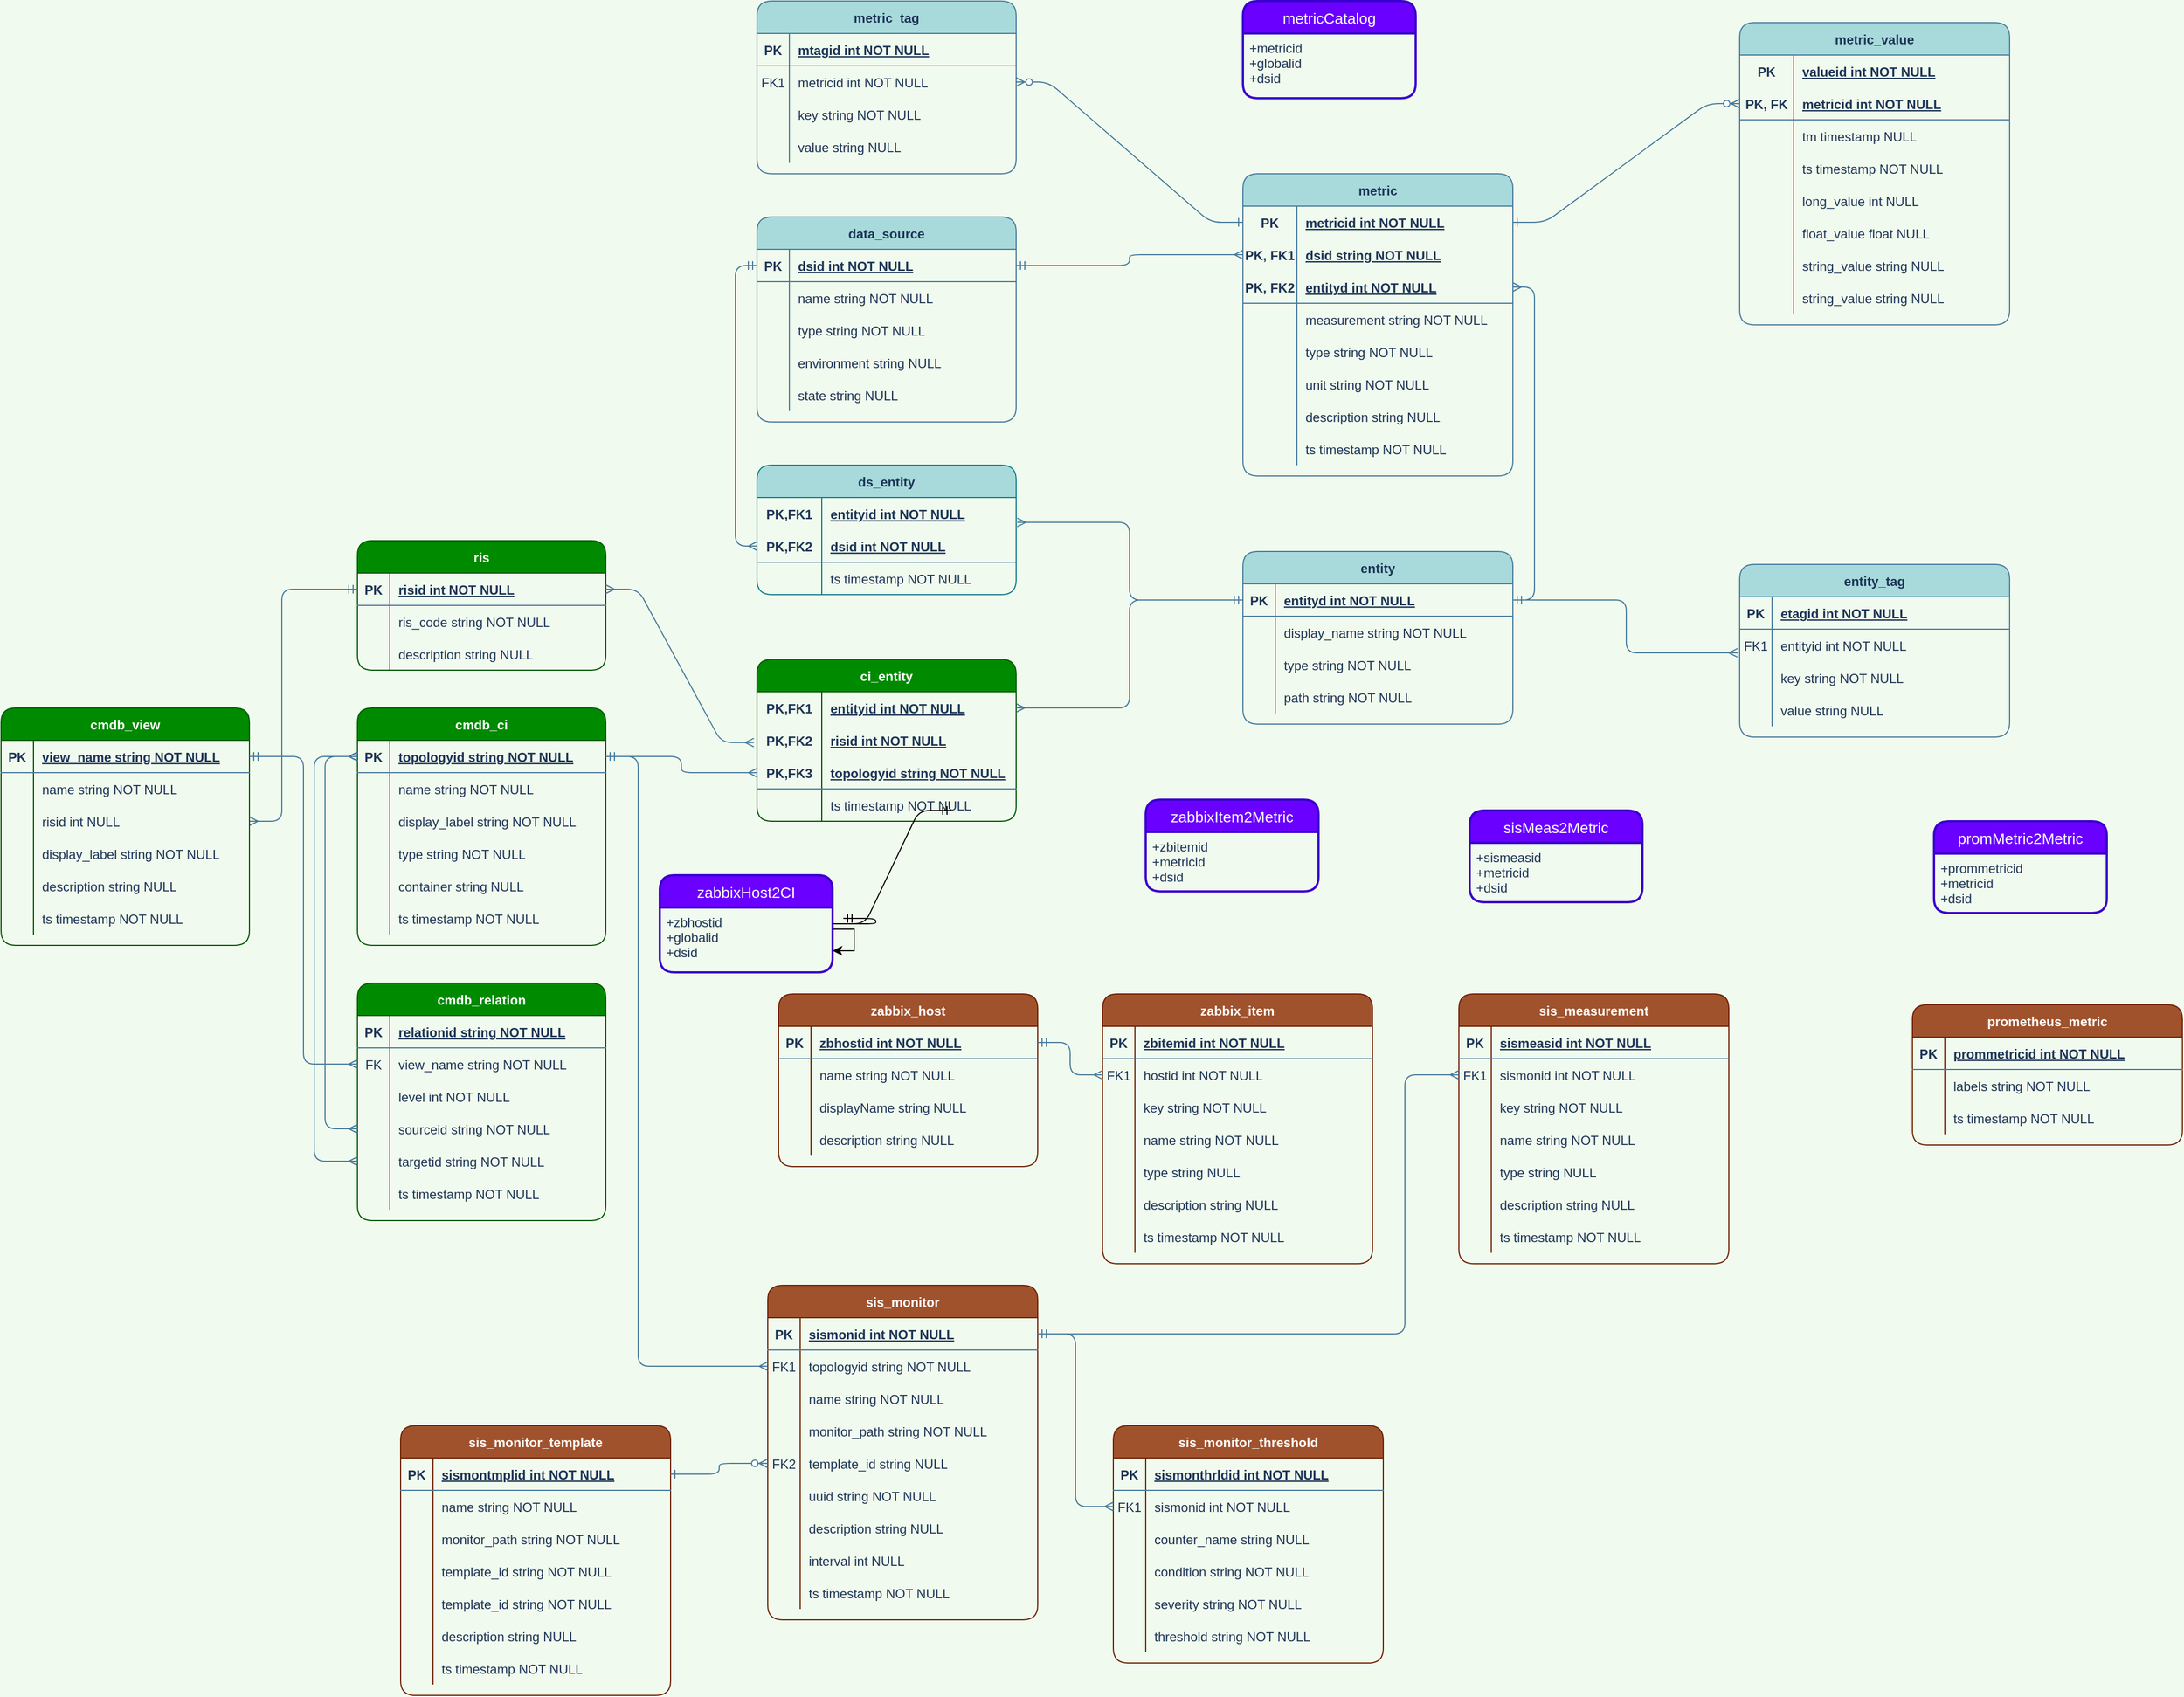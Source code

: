 <mxfile version="14.6.13" type="device"><diagram id="R2lEEEUBdFMjLlhIrx00" name="Page-1"><mxGraphModel dx="2272" dy="822" grid="1" gridSize="10" guides="1" tooltips="1" connect="1" arrows="1" fold="1" page="1" pageScale="1" pageWidth="850" pageHeight="1100" background="#F1FAEE" math="0" shadow="0" extFonts="Permanent Marker^https://fonts.googleapis.com/css?family=Permanent+Marker"><root><mxCell id="0"/><mxCell id="1" parent="0"/><mxCell id="C-vyLk0tnHw3VtMMgP7b-1" value="" style="edgeStyle=entityRelationEdgeStyle;endArrow=ERzeroToMany;startArrow=ERone;endFill=1;startFill=0;strokeColor=#457B9D;fontColor=#1D3557;labelBackgroundColor=#F1FAEE;exitX=1;exitY=0.5;exitDx=0;exitDy=0;entryX=0;entryY=0.5;entryDx=0;entryDy=0;" parent="1" source="C-vyLk0tnHw3VtMMgP7b-24" target="RU2ifjItWJhBu401ucHh-296" edge="1"><mxGeometry width="100" height="100" relative="1" as="geometry"><mxPoint x="770" y="225" as="sourcePoint"/><mxPoint x="950" y="145" as="targetPoint"/></mxGeometry></mxCell><mxCell id="C-vyLk0tnHw3VtMMgP7b-12" value="" style="edgeStyle=entityRelationEdgeStyle;endArrow=ERzeroToMany;startArrow=ERone;endFill=1;startFill=0;exitX=0;exitY=0.5;exitDx=0;exitDy=0;strokeColor=#457B9D;fontColor=#1D3557;labelBackgroundColor=#F1FAEE;" parent="1" source="C-vyLk0tnHw3VtMMgP7b-24" target="C-vyLk0tnHw3VtMMgP7b-17" edge="1"><mxGeometry width="100" height="100" relative="1" as="geometry"><mxPoint x="400" y="180" as="sourcePoint"/><mxPoint x="460" y="205" as="targetPoint"/></mxGeometry></mxCell><mxCell id="C-vyLk0tnHw3VtMMgP7b-2" value="metric_value" style="shape=table;startSize=30;container=1;collapsible=1;childLayout=tableLayout;fixedRows=1;rowLines=0;fontStyle=1;align=center;resizeLast=1;fillColor=#A8DADC;strokeColor=#457B9D;fontColor=#1D3557;rounded=1;" parent="1" vertex="1"><mxGeometry x="950" y="40" width="250" height="280" as="geometry"/></mxCell><mxCell id="C-vyLk0tnHw3VtMMgP7b-3" value="" style="shape=partialRectangle;collapsible=0;dropTarget=0;pointerEvents=0;fillColor=none;points=[[0,0.5],[1,0.5]];portConstraint=eastwest;top=0;left=0;right=0;bottom=0;strokeColor=#457B9D;fontColor=#1D3557;rounded=1;" parent="C-vyLk0tnHw3VtMMgP7b-2" vertex="1"><mxGeometry y="30" width="250" height="30" as="geometry"/></mxCell><mxCell id="C-vyLk0tnHw3VtMMgP7b-4" value="PK" style="shape=partialRectangle;overflow=hidden;connectable=0;fillColor=none;top=0;left=0;bottom=0;right=0;fontStyle=1;strokeColor=#457B9D;fontColor=#1D3557;rounded=1;" parent="C-vyLk0tnHw3VtMMgP7b-3" vertex="1"><mxGeometry width="50" height="30" as="geometry"/></mxCell><mxCell id="C-vyLk0tnHw3VtMMgP7b-5" value="valueid int NOT NULL " style="shape=partialRectangle;overflow=hidden;connectable=0;fillColor=none;top=0;left=0;bottom=0;right=0;align=left;spacingLeft=6;fontStyle=5;strokeColor=#457B9D;fontColor=#1D3557;rounded=1;" parent="C-vyLk0tnHw3VtMMgP7b-3" vertex="1"><mxGeometry x="50" width="200" height="30" as="geometry"/></mxCell><mxCell id="RU2ifjItWJhBu401ucHh-296" value="" style="shape=partialRectangle;collapsible=0;dropTarget=0;pointerEvents=0;fillColor=none;points=[[0,0.5],[1,0.5]];portConstraint=eastwest;top=0;left=0;right=0;bottom=1;strokeColor=#457B9D;fontColor=#1D3557;rounded=1;" parent="C-vyLk0tnHw3VtMMgP7b-2" vertex="1"><mxGeometry y="60" width="250" height="30" as="geometry"/></mxCell><mxCell id="RU2ifjItWJhBu401ucHh-297" value="PK, FK" style="shape=partialRectangle;overflow=hidden;connectable=0;fillColor=none;top=0;left=0;bottom=0;right=0;fontStyle=1;strokeColor=#457B9D;fontColor=#1D3557;rounded=1;" parent="RU2ifjItWJhBu401ucHh-296" vertex="1"><mxGeometry width="50" height="30" as="geometry"/></mxCell><mxCell id="RU2ifjItWJhBu401ucHh-298" value="metricid int NOT NULL" style="shape=partialRectangle;overflow=hidden;connectable=0;fillColor=none;top=0;left=0;bottom=0;right=0;align=left;spacingLeft=6;fontStyle=5;strokeColor=#457B9D;fontColor=#1D3557;rounded=1;" parent="RU2ifjItWJhBu401ucHh-296" vertex="1"><mxGeometry x="50" width="200" height="30" as="geometry"/></mxCell><mxCell id="9H48FiTSvQzFszGlxlTe-17" value="" style="shape=partialRectangle;collapsible=0;dropTarget=0;pointerEvents=0;fillColor=none;points=[[0,0.5],[1,0.5]];portConstraint=eastwest;top=0;left=0;right=0;bottom=0;strokeColor=#457B9D;fontColor=#1D3557;rounded=1;" parent="C-vyLk0tnHw3VtMMgP7b-2" vertex="1"><mxGeometry y="90" width="250" height="30" as="geometry"/></mxCell><mxCell id="9H48FiTSvQzFszGlxlTe-18" value="" style="shape=partialRectangle;overflow=hidden;connectable=0;fillColor=none;top=0;left=0;bottom=0;right=0;strokeColor=#457B9D;fontColor=#1D3557;rounded=1;" parent="9H48FiTSvQzFszGlxlTe-17" vertex="1"><mxGeometry width="50" height="30" as="geometry"/></mxCell><mxCell id="9H48FiTSvQzFszGlxlTe-19" value="tm timestamp NULL" style="shape=partialRectangle;overflow=hidden;connectable=0;fillColor=none;top=0;left=0;bottom=0;right=0;align=left;spacingLeft=6;strokeColor=#457B9D;fontColor=#1D3557;rounded=1;" parent="9H48FiTSvQzFszGlxlTe-17" vertex="1"><mxGeometry x="50" width="200" height="30" as="geometry"/></mxCell><mxCell id="9H48FiTSvQzFszGlxlTe-20" value="" style="shape=partialRectangle;collapsible=0;dropTarget=0;pointerEvents=0;fillColor=none;points=[[0,0.5],[1,0.5]];portConstraint=eastwest;top=0;left=0;right=0;bottom=0;strokeColor=#457B9D;fontColor=#1D3557;rounded=1;" parent="C-vyLk0tnHw3VtMMgP7b-2" vertex="1"><mxGeometry y="120" width="250" height="30" as="geometry"/></mxCell><mxCell id="9H48FiTSvQzFszGlxlTe-21" value="" style="shape=partialRectangle;overflow=hidden;connectable=0;fillColor=none;top=0;left=0;bottom=0;right=0;strokeColor=#457B9D;fontColor=#1D3557;rounded=1;" parent="9H48FiTSvQzFszGlxlTe-20" vertex="1"><mxGeometry width="50" height="30" as="geometry"/></mxCell><mxCell id="9H48FiTSvQzFszGlxlTe-22" value="ts timestamp NOT NULL" style="shape=partialRectangle;overflow=hidden;connectable=0;fillColor=none;top=0;left=0;bottom=0;right=0;align=left;spacingLeft=6;strokeColor=#457B9D;fontColor=#1D3557;rounded=1;" parent="9H48FiTSvQzFszGlxlTe-20" vertex="1"><mxGeometry x="50" width="200" height="30" as="geometry"/></mxCell><mxCell id="C-vyLk0tnHw3VtMMgP7b-9" value="" style="shape=partialRectangle;collapsible=0;dropTarget=0;pointerEvents=0;fillColor=none;points=[[0,0.5],[1,0.5]];portConstraint=eastwest;top=0;left=0;right=0;bottom=0;strokeColor=#457B9D;fontColor=#1D3557;rounded=1;" parent="C-vyLk0tnHw3VtMMgP7b-2" vertex="1"><mxGeometry y="150" width="250" height="30" as="geometry"/></mxCell><mxCell id="C-vyLk0tnHw3VtMMgP7b-10" value="" style="shape=partialRectangle;overflow=hidden;connectable=0;fillColor=none;top=0;left=0;bottom=0;right=0;strokeColor=#457B9D;fontColor=#1D3557;rounded=1;" parent="C-vyLk0tnHw3VtMMgP7b-9" vertex="1"><mxGeometry width="50" height="30" as="geometry"/></mxCell><mxCell id="C-vyLk0tnHw3VtMMgP7b-11" value="long_value int NULL" style="shape=partialRectangle;overflow=hidden;connectable=0;fillColor=none;top=0;left=0;bottom=0;right=0;align=left;spacingLeft=6;strokeColor=#457B9D;fontColor=#1D3557;rounded=1;" parent="C-vyLk0tnHw3VtMMgP7b-9" vertex="1"><mxGeometry x="50" width="200" height="30" as="geometry"/></mxCell><mxCell id="RU2ifjItWJhBu401ucHh-98" value="" style="shape=partialRectangle;collapsible=0;dropTarget=0;pointerEvents=0;fillColor=none;points=[[0,0.5],[1,0.5]];portConstraint=eastwest;top=0;left=0;right=0;bottom=0;strokeColor=#457B9D;fontColor=#1D3557;rounded=1;" parent="C-vyLk0tnHw3VtMMgP7b-2" vertex="1"><mxGeometry y="180" width="250" height="30" as="geometry"/></mxCell><mxCell id="RU2ifjItWJhBu401ucHh-99" value="" style="shape=partialRectangle;overflow=hidden;connectable=0;fillColor=none;top=0;left=0;bottom=0;right=0;strokeColor=#457B9D;fontColor=#1D3557;rounded=1;" parent="RU2ifjItWJhBu401ucHh-98" vertex="1"><mxGeometry width="50" height="30" as="geometry"/></mxCell><mxCell id="RU2ifjItWJhBu401ucHh-100" value="float_value float NULL" style="shape=partialRectangle;overflow=hidden;connectable=0;fillColor=none;top=0;left=0;bottom=0;right=0;align=left;spacingLeft=6;strokeColor=#457B9D;fontColor=#1D3557;rounded=1;" parent="RU2ifjItWJhBu401ucHh-98" vertex="1"><mxGeometry x="50" width="200" height="30" as="geometry"/></mxCell><mxCell id="RU2ifjItWJhBu401ucHh-101" value="" style="shape=partialRectangle;collapsible=0;dropTarget=0;pointerEvents=0;fillColor=none;points=[[0,0.5],[1,0.5]];portConstraint=eastwest;top=0;left=0;right=0;bottom=0;strokeColor=#457B9D;fontColor=#1D3557;rounded=1;" parent="C-vyLk0tnHw3VtMMgP7b-2" vertex="1"><mxGeometry y="210" width="250" height="30" as="geometry"/></mxCell><mxCell id="RU2ifjItWJhBu401ucHh-102" value="" style="shape=partialRectangle;overflow=hidden;connectable=0;fillColor=none;top=0;left=0;bottom=0;right=0;strokeColor=#457B9D;fontColor=#1D3557;rounded=1;" parent="RU2ifjItWJhBu401ucHh-101" vertex="1"><mxGeometry width="50" height="30" as="geometry"/></mxCell><mxCell id="RU2ifjItWJhBu401ucHh-103" value="string_value string NULL" style="shape=partialRectangle;overflow=hidden;connectable=0;fillColor=none;top=0;left=0;bottom=0;right=0;align=left;spacingLeft=6;strokeColor=#457B9D;fontColor=#1D3557;rounded=1;" parent="RU2ifjItWJhBu401ucHh-101" vertex="1"><mxGeometry x="50" width="200" height="30" as="geometry"/></mxCell><mxCell id="RU2ifjItWJhBu401ucHh-104" value="" style="shape=partialRectangle;collapsible=0;dropTarget=0;pointerEvents=0;fillColor=none;points=[[0,0.5],[1,0.5]];portConstraint=eastwest;top=0;left=0;right=0;bottom=0;strokeColor=#457B9D;fontColor=#1D3557;rounded=1;" parent="C-vyLk0tnHw3VtMMgP7b-2" vertex="1"><mxGeometry y="240" width="250" height="30" as="geometry"/></mxCell><mxCell id="RU2ifjItWJhBu401ucHh-105" value="" style="shape=partialRectangle;overflow=hidden;connectable=0;fillColor=none;top=0;left=0;bottom=0;right=0;strokeColor=#457B9D;fontColor=#1D3557;rounded=1;" parent="RU2ifjItWJhBu401ucHh-104" vertex="1"><mxGeometry width="50" height="30" as="geometry"/></mxCell><mxCell id="RU2ifjItWJhBu401ucHh-106" value="string_value string NULL" style="shape=partialRectangle;overflow=hidden;connectable=0;fillColor=none;top=0;left=0;bottom=0;right=0;align=left;spacingLeft=6;strokeColor=#457B9D;fontColor=#1D3557;rounded=1;" parent="RU2ifjItWJhBu401ucHh-104" vertex="1"><mxGeometry x="50" width="200" height="30" as="geometry"/></mxCell><mxCell id="C-vyLk0tnHw3VtMMgP7b-13" value="metric_tag" style="shape=table;startSize=30;container=1;collapsible=1;childLayout=tableLayout;fixedRows=1;rowLines=0;fontStyle=1;align=center;resizeLast=1;fillColor=#A8DADC;strokeColor=#457B9D;fontColor=#1D3557;rounded=1;" parent="1" vertex="1"><mxGeometry x="40" y="20" width="240" height="160" as="geometry"/></mxCell><mxCell id="C-vyLk0tnHw3VtMMgP7b-14" value="" style="shape=partialRectangle;collapsible=0;dropTarget=0;pointerEvents=0;fillColor=none;points=[[0,0.5],[1,0.5]];portConstraint=eastwest;top=0;left=0;right=0;bottom=1;strokeColor=#457B9D;fontColor=#1D3557;rounded=1;" parent="C-vyLk0tnHw3VtMMgP7b-13" vertex="1"><mxGeometry y="30" width="240" height="30" as="geometry"/></mxCell><mxCell id="C-vyLk0tnHw3VtMMgP7b-15" value="PK" style="shape=partialRectangle;overflow=hidden;connectable=0;fillColor=none;top=0;left=0;bottom=0;right=0;fontStyle=1;strokeColor=#457B9D;fontColor=#1D3557;rounded=1;" parent="C-vyLk0tnHw3VtMMgP7b-14" vertex="1"><mxGeometry width="30" height="30" as="geometry"/></mxCell><mxCell id="C-vyLk0tnHw3VtMMgP7b-16" value="mtagid int NOT NULL " style="shape=partialRectangle;overflow=hidden;connectable=0;fillColor=none;top=0;left=0;bottom=0;right=0;align=left;spacingLeft=6;fontStyle=5;strokeColor=#457B9D;fontColor=#1D3557;rounded=1;" parent="C-vyLk0tnHw3VtMMgP7b-14" vertex="1"><mxGeometry x="30" width="210" height="30" as="geometry"/></mxCell><mxCell id="C-vyLk0tnHw3VtMMgP7b-17" value="" style="shape=partialRectangle;collapsible=0;dropTarget=0;pointerEvents=0;fillColor=none;points=[[0,0.5],[1,0.5]];portConstraint=eastwest;top=0;left=0;right=0;bottom=0;strokeColor=#457B9D;fontColor=#1D3557;rounded=1;" parent="C-vyLk0tnHw3VtMMgP7b-13" vertex="1"><mxGeometry y="60" width="240" height="30" as="geometry"/></mxCell><mxCell id="C-vyLk0tnHw3VtMMgP7b-18" value="FK1" style="shape=partialRectangle;overflow=hidden;connectable=0;fillColor=none;top=0;left=0;bottom=0;right=0;strokeColor=#457B9D;fontColor=#1D3557;rounded=1;" parent="C-vyLk0tnHw3VtMMgP7b-17" vertex="1"><mxGeometry width="30" height="30" as="geometry"/></mxCell><mxCell id="C-vyLk0tnHw3VtMMgP7b-19" value="metricid int NOT NULL" style="shape=partialRectangle;overflow=hidden;connectable=0;fillColor=none;top=0;left=0;bottom=0;right=0;align=left;spacingLeft=6;strokeColor=#457B9D;fontColor=#1D3557;rounded=1;" parent="C-vyLk0tnHw3VtMMgP7b-17" vertex="1"><mxGeometry x="30" width="210" height="30" as="geometry"/></mxCell><mxCell id="9H48FiTSvQzFszGlxlTe-14" value="" style="shape=partialRectangle;collapsible=0;dropTarget=0;pointerEvents=0;fillColor=none;points=[[0,0.5],[1,0.5]];portConstraint=eastwest;top=0;left=0;right=0;bottom=0;strokeColor=#457B9D;fontColor=#1D3557;rounded=1;" parent="C-vyLk0tnHw3VtMMgP7b-13" vertex="1"><mxGeometry y="90" width="240" height="30" as="geometry"/></mxCell><mxCell id="9H48FiTSvQzFszGlxlTe-15" value="" style="shape=partialRectangle;overflow=hidden;connectable=0;fillColor=none;top=0;left=0;bottom=0;right=0;strokeColor=#457B9D;fontColor=#1D3557;rounded=1;" parent="9H48FiTSvQzFszGlxlTe-14" vertex="1"><mxGeometry width="30" height="30" as="geometry"/></mxCell><mxCell id="9H48FiTSvQzFszGlxlTe-16" value="key string NOT NULL" style="shape=partialRectangle;overflow=hidden;connectable=0;fillColor=none;top=0;left=0;bottom=0;right=0;align=left;spacingLeft=6;strokeColor=#457B9D;fontColor=#1D3557;rounded=1;" parent="9H48FiTSvQzFszGlxlTe-14" vertex="1"><mxGeometry x="30" width="210" height="30" as="geometry"/></mxCell><mxCell id="C-vyLk0tnHw3VtMMgP7b-20" value="" style="shape=partialRectangle;collapsible=0;dropTarget=0;pointerEvents=0;fillColor=none;points=[[0,0.5],[1,0.5]];portConstraint=eastwest;top=0;left=0;right=0;bottom=0;strokeColor=#457B9D;fontColor=#1D3557;rounded=1;" parent="C-vyLk0tnHw3VtMMgP7b-13" vertex="1"><mxGeometry y="120" width="240" height="30" as="geometry"/></mxCell><mxCell id="C-vyLk0tnHw3VtMMgP7b-21" value="" style="shape=partialRectangle;overflow=hidden;connectable=0;fillColor=none;top=0;left=0;bottom=0;right=0;strokeColor=#457B9D;fontColor=#1D3557;rounded=1;" parent="C-vyLk0tnHw3VtMMgP7b-20" vertex="1"><mxGeometry width="30" height="30" as="geometry"/></mxCell><mxCell id="C-vyLk0tnHw3VtMMgP7b-22" value="value string NULL" style="shape=partialRectangle;overflow=hidden;connectable=0;fillColor=none;top=0;left=0;bottom=0;right=0;align=left;spacingLeft=6;strokeColor=#457B9D;fontColor=#1D3557;rounded=1;" parent="C-vyLk0tnHw3VtMMgP7b-20" vertex="1"><mxGeometry x="30" width="210" height="30" as="geometry"/></mxCell><mxCell id="C-vyLk0tnHw3VtMMgP7b-23" value="metric" style="shape=table;startSize=30;container=1;collapsible=1;childLayout=tableLayout;fixedRows=1;rowLines=0;fontStyle=1;align=center;resizeLast=1;fillColor=#A8DADC;strokeColor=#457B9D;fontColor=#1D3557;rounded=1;" parent="1" vertex="1"><mxGeometry x="490" y="180" width="250" height="280" as="geometry"/></mxCell><mxCell id="C-vyLk0tnHw3VtMMgP7b-24" value="" style="shape=partialRectangle;collapsible=0;dropTarget=0;pointerEvents=0;fillColor=none;points=[[0,0.5],[1,0.5]];portConstraint=eastwest;top=0;left=0;right=0;bottom=0;strokeColor=#457B9D;fontColor=#1D3557;rounded=1;" parent="C-vyLk0tnHw3VtMMgP7b-23" vertex="1"><mxGeometry y="30" width="250" height="30" as="geometry"/></mxCell><mxCell id="C-vyLk0tnHw3VtMMgP7b-25" value="PK" style="shape=partialRectangle;overflow=hidden;connectable=0;fillColor=none;top=0;left=0;bottom=0;right=0;fontStyle=1;strokeColor=#457B9D;fontColor=#1D3557;rounded=1;" parent="C-vyLk0tnHw3VtMMgP7b-24" vertex="1"><mxGeometry width="50" height="30" as="geometry"/></mxCell><mxCell id="C-vyLk0tnHw3VtMMgP7b-26" value="metricid int NOT NULL " style="shape=partialRectangle;overflow=hidden;connectable=0;fillColor=none;top=0;left=0;bottom=0;right=0;align=left;spacingLeft=6;fontStyle=5;strokeColor=#457B9D;fontColor=#1D3557;rounded=1;" parent="C-vyLk0tnHw3VtMMgP7b-24" vertex="1"><mxGeometry x="50" width="200" height="30" as="geometry"/></mxCell><mxCell id="RU2ifjItWJhBu401ucHh-257" value="" style="shape=partialRectangle;collapsible=0;dropTarget=0;pointerEvents=0;fillColor=none;points=[[0,0.5],[1,0.5]];portConstraint=eastwest;top=0;left=0;right=0;bottom=0;strokeColor=#457B9D;fontColor=#1D3557;rounded=1;" parent="C-vyLk0tnHw3VtMMgP7b-23" vertex="1"><mxGeometry y="60" width="250" height="30" as="geometry"/></mxCell><mxCell id="RU2ifjItWJhBu401ucHh-258" value="PK, FK1" style="shape=partialRectangle;overflow=hidden;connectable=0;fillColor=none;top=0;left=0;bottom=0;right=0;fontStyle=1;strokeColor=#457B9D;fontColor=#1D3557;rounded=1;" parent="RU2ifjItWJhBu401ucHh-257" vertex="1"><mxGeometry width="50" height="30" as="geometry"/></mxCell><mxCell id="RU2ifjItWJhBu401ucHh-259" value="dsid string NOT NULL" style="shape=partialRectangle;overflow=hidden;connectable=0;fillColor=none;top=0;left=0;bottom=0;right=0;align=left;spacingLeft=6;fontStyle=5;strokeColor=#457B9D;fontColor=#1D3557;rounded=1;" parent="RU2ifjItWJhBu401ucHh-257" vertex="1"><mxGeometry x="50" width="200" height="30" as="geometry"/></mxCell><mxCell id="RU2ifjItWJhBu401ucHh-220" value="" style="shape=partialRectangle;collapsible=0;dropTarget=0;pointerEvents=0;fillColor=none;top=0;left=0;bottom=1;right=0;points=[[0,0.5],[1,0.5]];portConstraint=eastwest;rounded=1;sketch=0;fontColor=#1D3557;strokeColor=#457B9D;" parent="C-vyLk0tnHw3VtMMgP7b-23" vertex="1"><mxGeometry y="90" width="250" height="30" as="geometry"/></mxCell><mxCell id="RU2ifjItWJhBu401ucHh-221" value="PK, FK2" style="shape=partialRectangle;connectable=0;fillColor=none;top=0;left=0;bottom=0;right=0;fontStyle=1;overflow=hidden;fontColor=#1D3557;" parent="RU2ifjItWJhBu401ucHh-220" vertex="1"><mxGeometry width="50" height="30" as="geometry"/></mxCell><mxCell id="RU2ifjItWJhBu401ucHh-222" value="entityd int NOT NULL" style="shape=partialRectangle;connectable=0;fillColor=none;top=0;left=0;bottom=0;right=0;align=left;spacingLeft=6;fontStyle=5;overflow=hidden;fontColor=#1D3557;" parent="RU2ifjItWJhBu401ucHh-220" vertex="1"><mxGeometry x="50" width="200" height="30" as="geometry"/></mxCell><mxCell id="RU2ifjItWJhBu401ucHh-21" value="" style="shape=partialRectangle;collapsible=0;dropTarget=0;pointerEvents=0;fillColor=none;points=[[0,0.5],[1,0.5]];portConstraint=eastwest;top=0;left=0;right=0;bottom=0;strokeColor=#457B9D;fontColor=#1D3557;rounded=1;" parent="C-vyLk0tnHw3VtMMgP7b-23" vertex="1"><mxGeometry y="120" width="250" height="30" as="geometry"/></mxCell><mxCell id="RU2ifjItWJhBu401ucHh-22" value="" style="shape=partialRectangle;overflow=hidden;connectable=0;fillColor=none;top=0;left=0;bottom=0;right=0;strokeColor=#457B9D;fontColor=#1D3557;rounded=1;" parent="RU2ifjItWJhBu401ucHh-21" vertex="1"><mxGeometry width="50" height="30" as="geometry"/></mxCell><mxCell id="RU2ifjItWJhBu401ucHh-23" value="measurement string NOT NULL" style="shape=partialRectangle;overflow=hidden;connectable=0;fillColor=none;top=0;left=0;bottom=0;right=0;align=left;spacingLeft=6;strokeColor=#457B9D;fontColor=#1D3557;rounded=1;" parent="RU2ifjItWJhBu401ucHh-21" vertex="1"><mxGeometry x="50" width="200" height="30" as="geometry"/></mxCell><mxCell id="RU2ifjItWJhBu401ucHh-107" value="" style="shape=partialRectangle;collapsible=0;dropTarget=0;pointerEvents=0;fillColor=none;points=[[0,0.5],[1,0.5]];portConstraint=eastwest;top=0;left=0;right=0;bottom=0;strokeColor=#457B9D;fontColor=#1D3557;rounded=1;" parent="C-vyLk0tnHw3VtMMgP7b-23" vertex="1"><mxGeometry y="150" width="250" height="30" as="geometry"/></mxCell><mxCell id="RU2ifjItWJhBu401ucHh-108" value="" style="shape=partialRectangle;overflow=hidden;connectable=0;fillColor=none;top=0;left=0;bottom=0;right=0;strokeColor=#457B9D;fontColor=#1D3557;rounded=1;" parent="RU2ifjItWJhBu401ucHh-107" vertex="1"><mxGeometry width="50" height="30" as="geometry"/></mxCell><mxCell id="RU2ifjItWJhBu401ucHh-109" value="type string NOT NULL" style="shape=partialRectangle;overflow=hidden;connectable=0;fillColor=none;top=0;left=0;bottom=0;right=0;align=left;spacingLeft=6;strokeColor=#457B9D;fontColor=#1D3557;rounded=1;" parent="RU2ifjItWJhBu401ucHh-107" vertex="1"><mxGeometry x="50" width="200" height="30" as="geometry"/></mxCell><mxCell id="RU2ifjItWJhBu401ucHh-214" value="" style="shape=partialRectangle;collapsible=0;dropTarget=0;pointerEvents=0;fillColor=none;points=[[0,0.5],[1,0.5]];portConstraint=eastwest;top=0;left=0;right=0;bottom=0;strokeColor=#457B9D;fontColor=#1D3557;rounded=1;" parent="C-vyLk0tnHw3VtMMgP7b-23" vertex="1"><mxGeometry y="180" width="250" height="30" as="geometry"/></mxCell><mxCell id="RU2ifjItWJhBu401ucHh-215" value="" style="shape=partialRectangle;overflow=hidden;connectable=0;fillColor=none;top=0;left=0;bottom=0;right=0;strokeColor=#457B9D;fontColor=#1D3557;rounded=1;" parent="RU2ifjItWJhBu401ucHh-214" vertex="1"><mxGeometry width="50" height="30" as="geometry"/></mxCell><mxCell id="RU2ifjItWJhBu401ucHh-216" value="unit string NOT NULL" style="shape=partialRectangle;overflow=hidden;connectable=0;fillColor=none;top=0;left=0;bottom=0;right=0;align=left;spacingLeft=6;strokeColor=#457B9D;fontColor=#1D3557;rounded=1;" parent="RU2ifjItWJhBu401ucHh-214" vertex="1"><mxGeometry x="50" width="200" height="30" as="geometry"/></mxCell><mxCell id="RU2ifjItWJhBu401ucHh-217" value="" style="shape=partialRectangle;collapsible=0;dropTarget=0;pointerEvents=0;fillColor=none;points=[[0,0.5],[1,0.5]];portConstraint=eastwest;top=0;left=0;right=0;bottom=0;strokeColor=#457B9D;fontColor=#1D3557;rounded=1;" parent="C-vyLk0tnHw3VtMMgP7b-23" vertex="1"><mxGeometry y="210" width="250" height="30" as="geometry"/></mxCell><mxCell id="RU2ifjItWJhBu401ucHh-218" value="" style="shape=partialRectangle;overflow=hidden;connectable=0;fillColor=none;top=0;left=0;bottom=0;right=0;strokeColor=#457B9D;fontColor=#1D3557;rounded=1;" parent="RU2ifjItWJhBu401ucHh-217" vertex="1"><mxGeometry width="50" height="30" as="geometry"/></mxCell><mxCell id="RU2ifjItWJhBu401ucHh-219" value="description string NULL" style="shape=partialRectangle;overflow=hidden;connectable=0;fillColor=none;top=0;left=0;bottom=0;right=0;align=left;spacingLeft=6;strokeColor=#457B9D;fontColor=#1D3557;rounded=1;" parent="RU2ifjItWJhBu401ucHh-217" vertex="1"><mxGeometry x="50" width="200" height="30" as="geometry"/></mxCell><mxCell id="RU2ifjItWJhBu401ucHh-263" value="" style="shape=partialRectangle;collapsible=0;dropTarget=0;pointerEvents=0;fillColor=none;points=[[0,0.5],[1,0.5]];portConstraint=eastwest;top=0;left=0;right=0;bottom=0;strokeColor=#457B9D;fontColor=#1D3557;rounded=1;" parent="C-vyLk0tnHw3VtMMgP7b-23" vertex="1"><mxGeometry y="240" width="250" height="30" as="geometry"/></mxCell><mxCell id="RU2ifjItWJhBu401ucHh-264" value="" style="shape=partialRectangle;overflow=hidden;connectable=0;fillColor=none;top=0;left=0;bottom=0;right=0;strokeColor=#457B9D;fontColor=#1D3557;rounded=1;" parent="RU2ifjItWJhBu401ucHh-263" vertex="1"><mxGeometry width="50" height="30" as="geometry"/></mxCell><mxCell id="RU2ifjItWJhBu401ucHh-265" value="ts timestamp NOT NULL" style="shape=partialRectangle;overflow=hidden;connectable=0;fillColor=none;top=0;left=0;bottom=0;right=0;align=left;spacingLeft=6;strokeColor=#457B9D;fontColor=#1D3557;rounded=1;" parent="RU2ifjItWJhBu401ucHh-263" vertex="1"><mxGeometry x="50" width="200" height="30" as="geometry"/></mxCell><mxCell id="9H48FiTSvQzFszGlxlTe-23" value="ris" style="shape=table;startSize=30;container=1;collapsible=1;childLayout=tableLayout;fixedRows=1;rowLines=0;fontStyle=1;align=center;resizeLast=1;fillColor=#008a00;strokeColor=#005700;fontColor=#ffffff;rounded=1;" parent="1" vertex="1"><mxGeometry x="-330" y="520" width="230" height="120" as="geometry"/></mxCell><mxCell id="9H48FiTSvQzFszGlxlTe-24" value="" style="shape=partialRectangle;collapsible=0;dropTarget=0;pointerEvents=0;fillColor=none;top=0;left=0;bottom=1;right=0;points=[[0,0.5],[1,0.5]];portConstraint=eastwest;strokeColor=#457B9D;fontColor=#1D3557;rounded=1;" parent="9H48FiTSvQzFszGlxlTe-23" vertex="1"><mxGeometry y="30" width="230" height="30" as="geometry"/></mxCell><mxCell id="9H48FiTSvQzFszGlxlTe-25" value="PK" style="shape=partialRectangle;connectable=0;fillColor=none;top=0;left=0;bottom=0;right=0;fontStyle=1;overflow=hidden;strokeColor=#457B9D;fontColor=#1D3557;rounded=1;" parent="9H48FiTSvQzFszGlxlTe-24" vertex="1"><mxGeometry width="30" height="30" as="geometry"/></mxCell><mxCell id="9H48FiTSvQzFszGlxlTe-26" value="risid int NOT NULL" style="shape=partialRectangle;connectable=0;fillColor=none;top=0;left=0;bottom=0;right=0;align=left;spacingLeft=6;fontStyle=5;overflow=hidden;strokeColor=#457B9D;fontColor=#1D3557;rounded=1;" parent="9H48FiTSvQzFszGlxlTe-24" vertex="1"><mxGeometry x="30" width="200" height="30" as="geometry"/></mxCell><mxCell id="9H48FiTSvQzFszGlxlTe-27" value="" style="shape=partialRectangle;collapsible=0;dropTarget=0;pointerEvents=0;fillColor=none;top=0;left=0;bottom=0;right=0;points=[[0,0.5],[1,0.5]];portConstraint=eastwest;strokeColor=#457B9D;fontColor=#1D3557;rounded=1;" parent="9H48FiTSvQzFszGlxlTe-23" vertex="1"><mxGeometry y="60" width="230" height="30" as="geometry"/></mxCell><mxCell id="9H48FiTSvQzFszGlxlTe-28" value="" style="shape=partialRectangle;connectable=0;fillColor=none;top=0;left=0;bottom=0;right=0;editable=1;overflow=hidden;strokeColor=#457B9D;fontColor=#1D3557;rounded=1;" parent="9H48FiTSvQzFszGlxlTe-27" vertex="1"><mxGeometry width="30" height="30" as="geometry"/></mxCell><mxCell id="9H48FiTSvQzFszGlxlTe-29" value="ris_code string NOT NULL" style="shape=partialRectangle;connectable=0;fillColor=none;top=0;left=0;bottom=0;right=0;align=left;spacingLeft=6;overflow=hidden;strokeColor=#457B9D;fontColor=#1D3557;rounded=1;" parent="9H48FiTSvQzFszGlxlTe-27" vertex="1"><mxGeometry x="30" width="200" height="30" as="geometry"/></mxCell><mxCell id="9H48FiTSvQzFszGlxlTe-30" value="" style="shape=partialRectangle;collapsible=0;dropTarget=0;pointerEvents=0;fillColor=none;top=0;left=0;bottom=0;right=0;points=[[0,0.5],[1,0.5]];portConstraint=eastwest;strokeColor=#457B9D;fontColor=#1D3557;rounded=1;" parent="9H48FiTSvQzFszGlxlTe-23" vertex="1"><mxGeometry y="90" width="230" height="30" as="geometry"/></mxCell><mxCell id="9H48FiTSvQzFszGlxlTe-31" value="" style="shape=partialRectangle;connectable=0;fillColor=none;top=0;left=0;bottom=0;right=0;editable=1;overflow=hidden;strokeColor=#457B9D;fontColor=#1D3557;rounded=1;" parent="9H48FiTSvQzFszGlxlTe-30" vertex="1"><mxGeometry width="30" height="30" as="geometry"/></mxCell><mxCell id="9H48FiTSvQzFszGlxlTe-32" value="description string NULL" style="shape=partialRectangle;connectable=0;fillColor=none;top=0;left=0;bottom=0;right=0;align=left;spacingLeft=6;overflow=hidden;strokeColor=#457B9D;fontColor=#1D3557;rounded=1;" parent="9H48FiTSvQzFszGlxlTe-30" vertex="1"><mxGeometry x="30" width="200" height="30" as="geometry"/></mxCell><mxCell id="RU2ifjItWJhBu401ucHh-1" value="entity" style="shape=table;startSize=30;container=1;collapsible=1;childLayout=tableLayout;fixedRows=1;rowLines=0;fontStyle=1;align=center;resizeLast=1;fillColor=#A8DADC;strokeColor=#457B9D;fontColor=#1D3557;rounded=1;" parent="1" vertex="1"><mxGeometry x="490" y="530" width="250" height="160" as="geometry"/></mxCell><mxCell id="RU2ifjItWJhBu401ucHh-2" value="" style="shape=partialRectangle;collapsible=0;dropTarget=0;pointerEvents=0;fillColor=none;points=[[0,0.5],[1,0.5]];portConstraint=eastwest;top=0;left=0;right=0;bottom=1;strokeColor=#457B9D;fontColor=#1D3557;rounded=1;" parent="RU2ifjItWJhBu401ucHh-1" vertex="1"><mxGeometry y="30" width="250" height="30" as="geometry"/></mxCell><mxCell id="RU2ifjItWJhBu401ucHh-3" value="PK" style="shape=partialRectangle;overflow=hidden;connectable=0;fillColor=none;top=0;left=0;bottom=0;right=0;fontStyle=1;strokeColor=#457B9D;fontColor=#1D3557;rounded=1;" parent="RU2ifjItWJhBu401ucHh-2" vertex="1"><mxGeometry width="30" height="30" as="geometry"/></mxCell><mxCell id="RU2ifjItWJhBu401ucHh-4" value="entityd int NOT NULL " style="shape=partialRectangle;overflow=hidden;connectable=0;fillColor=none;top=0;left=0;bottom=0;right=0;align=left;spacingLeft=6;fontStyle=5;strokeColor=#457B9D;fontColor=#1D3557;rounded=1;" parent="RU2ifjItWJhBu401ucHh-2" vertex="1"><mxGeometry x="30" width="220" height="30" as="geometry"/></mxCell><mxCell id="RU2ifjItWJhBu401ucHh-177" value="" style="shape=partialRectangle;collapsible=0;dropTarget=0;pointerEvents=0;fillColor=none;points=[[0,0.5],[1,0.5]];portConstraint=eastwest;top=0;left=0;right=0;bottom=0;strokeColor=#457B9D;fontColor=#1D3557;rounded=1;" parent="RU2ifjItWJhBu401ucHh-1" vertex="1"><mxGeometry y="60" width="250" height="30" as="geometry"/></mxCell><mxCell id="RU2ifjItWJhBu401ucHh-178" value="" style="shape=partialRectangle;overflow=hidden;connectable=0;fillColor=none;top=0;left=0;bottom=0;right=0;strokeColor=#457B9D;fontColor=#1D3557;rounded=1;" parent="RU2ifjItWJhBu401ucHh-177" vertex="1"><mxGeometry width="30" height="30" as="geometry"/></mxCell><mxCell id="RU2ifjItWJhBu401ucHh-179" value="display_name string NOT NULL" style="shape=partialRectangle;overflow=hidden;connectable=0;fillColor=none;top=0;left=0;bottom=0;right=0;align=left;spacingLeft=6;strokeColor=#457B9D;fontColor=#1D3557;rounded=1;" parent="RU2ifjItWJhBu401ucHh-177" vertex="1"><mxGeometry x="30" width="220" height="30" as="geometry"/></mxCell><mxCell id="RU2ifjItWJhBu401ucHh-5" value="" style="shape=partialRectangle;collapsible=0;dropTarget=0;pointerEvents=0;fillColor=none;points=[[0,0.5],[1,0.5]];portConstraint=eastwest;top=0;left=0;right=0;bottom=0;strokeColor=#457B9D;fontColor=#1D3557;rounded=1;" parent="RU2ifjItWJhBu401ucHh-1" vertex="1"><mxGeometry y="90" width="250" height="30" as="geometry"/></mxCell><mxCell id="RU2ifjItWJhBu401ucHh-6" value="" style="shape=partialRectangle;overflow=hidden;connectable=0;fillColor=none;top=0;left=0;bottom=0;right=0;strokeColor=#457B9D;fontColor=#1D3557;rounded=1;" parent="RU2ifjItWJhBu401ucHh-5" vertex="1"><mxGeometry width="30" height="30" as="geometry"/></mxCell><mxCell id="RU2ifjItWJhBu401ucHh-7" value="type string NOT NULL" style="shape=partialRectangle;overflow=hidden;connectable=0;fillColor=none;top=0;left=0;bottom=0;right=0;align=left;spacingLeft=6;strokeColor=#457B9D;fontColor=#1D3557;rounded=1;" parent="RU2ifjItWJhBu401ucHh-5" vertex="1"><mxGeometry x="30" width="220" height="30" as="geometry"/></mxCell><mxCell id="RU2ifjItWJhBu401ucHh-8" value="" style="shape=partialRectangle;collapsible=0;dropTarget=0;pointerEvents=0;fillColor=none;points=[[0,0.5],[1,0.5]];portConstraint=eastwest;top=0;left=0;right=0;bottom=0;strokeColor=#457B9D;fontColor=#1D3557;rounded=1;" parent="RU2ifjItWJhBu401ucHh-1" vertex="1"><mxGeometry y="120" width="250" height="30" as="geometry"/></mxCell><mxCell id="RU2ifjItWJhBu401ucHh-9" value="" style="shape=partialRectangle;overflow=hidden;connectable=0;fillColor=none;top=0;left=0;bottom=0;right=0;strokeColor=#457B9D;fontColor=#1D3557;rounded=1;" parent="RU2ifjItWJhBu401ucHh-8" vertex="1"><mxGeometry width="30" height="30" as="geometry"/></mxCell><mxCell id="RU2ifjItWJhBu401ucHh-10" value="path string NOT NULL" style="shape=partialRectangle;overflow=hidden;connectable=0;fillColor=none;top=0;left=0;bottom=0;right=0;align=left;spacingLeft=6;strokeColor=#457B9D;fontColor=#1D3557;rounded=1;" parent="RU2ifjItWJhBu401ucHh-8" vertex="1"><mxGeometry x="30" width="220" height="30" as="geometry"/></mxCell><mxCell id="RU2ifjItWJhBu401ucHh-16" value="" style="edgeStyle=entityRelationEdgeStyle;fontSize=12;html=1;endArrow=ERmany;startArrow=ERmany;fontColor=#1D3557;strokeColor=#457B9D;fillColor=#A8DADC;exitX=1;exitY=0.5;exitDx=0;exitDy=0;labelBackgroundColor=#F1FAEE;entryX=-0.012;entryY=0.57;entryDx=0;entryDy=0;entryPerimeter=0;" parent="1" source="9H48FiTSvQzFszGlxlTe-24" target="RU2ifjItWJhBu401ucHh-248" edge="1"><mxGeometry width="100" height="100" relative="1" as="geometry"><mxPoint x="220" y="550" as="sourcePoint"/><mxPoint x="485" y="310" as="targetPoint"/></mxGeometry></mxCell><mxCell id="RU2ifjItWJhBu401ucHh-27" value="data_source" style="shape=table;startSize=30;container=1;collapsible=1;childLayout=tableLayout;fixedRows=1;rowLines=0;fontStyle=1;align=center;resizeLast=1;fillColor=#A8DADC;strokeColor=#457B9D;fontColor=#1D3557;rounded=1;" parent="1" vertex="1"><mxGeometry x="40" y="220" width="240" height="190" as="geometry"/></mxCell><mxCell id="RU2ifjItWJhBu401ucHh-28" value="" style="shape=partialRectangle;collapsible=0;dropTarget=0;pointerEvents=0;fillColor=none;points=[[0,0.5],[1,0.5]];portConstraint=eastwest;top=0;left=0;right=0;bottom=1;strokeColor=#457B9D;fontColor=#1D3557;rounded=1;" parent="RU2ifjItWJhBu401ucHh-27" vertex="1"><mxGeometry y="30" width="240" height="30" as="geometry"/></mxCell><mxCell id="RU2ifjItWJhBu401ucHh-29" value="PK" style="shape=partialRectangle;overflow=hidden;connectable=0;fillColor=none;top=0;left=0;bottom=0;right=0;fontStyle=1;strokeColor=#457B9D;fontColor=#1D3557;rounded=1;" parent="RU2ifjItWJhBu401ucHh-28" vertex="1"><mxGeometry width="30" height="30" as="geometry"/></mxCell><mxCell id="RU2ifjItWJhBu401ucHh-30" value="dsid int NOT NULL " style="shape=partialRectangle;overflow=hidden;connectable=0;fillColor=none;top=0;left=0;bottom=0;right=0;align=left;spacingLeft=6;fontStyle=5;strokeColor=#457B9D;fontColor=#1D3557;rounded=1;" parent="RU2ifjItWJhBu401ucHh-28" vertex="1"><mxGeometry x="30" width="210" height="30" as="geometry"/></mxCell><mxCell id="RU2ifjItWJhBu401ucHh-34" value="" style="shape=partialRectangle;collapsible=0;dropTarget=0;pointerEvents=0;fillColor=none;points=[[0,0.5],[1,0.5]];portConstraint=eastwest;top=0;left=0;right=0;bottom=0;strokeColor=#457B9D;fontColor=#1D3557;rounded=1;" parent="RU2ifjItWJhBu401ucHh-27" vertex="1"><mxGeometry y="60" width="240" height="30" as="geometry"/></mxCell><mxCell id="RU2ifjItWJhBu401ucHh-35" value="" style="shape=partialRectangle;overflow=hidden;connectable=0;fillColor=none;top=0;left=0;bottom=0;right=0;strokeColor=#457B9D;fontColor=#1D3557;rounded=1;" parent="RU2ifjItWJhBu401ucHh-34" vertex="1"><mxGeometry width="30" height="30" as="geometry"/></mxCell><mxCell id="RU2ifjItWJhBu401ucHh-36" value="name string NOT NULL" style="shape=partialRectangle;overflow=hidden;connectable=0;fillColor=none;top=0;left=0;bottom=0;right=0;align=left;spacingLeft=6;strokeColor=#457B9D;fontColor=#1D3557;rounded=1;" parent="RU2ifjItWJhBu401ucHh-34" vertex="1"><mxGeometry x="30" width="210" height="30" as="geometry"/></mxCell><mxCell id="iJ0MfA2VmrrmEVGGQxos-1" value="" style="shape=partialRectangle;collapsible=0;dropTarget=0;pointerEvents=0;fillColor=none;points=[[0,0.5],[1,0.5]];portConstraint=eastwest;top=0;left=0;right=0;bottom=0;strokeColor=#457B9D;fontColor=#1D3557;rounded=1;" vertex="1" parent="RU2ifjItWJhBu401ucHh-27"><mxGeometry y="90" width="240" height="30" as="geometry"/></mxCell><mxCell id="iJ0MfA2VmrrmEVGGQxos-2" value="" style="shape=partialRectangle;overflow=hidden;connectable=0;fillColor=none;top=0;left=0;bottom=0;right=0;strokeColor=#457B9D;fontColor=#1D3557;rounded=1;" vertex="1" parent="iJ0MfA2VmrrmEVGGQxos-1"><mxGeometry width="30" height="30" as="geometry"/></mxCell><mxCell id="iJ0MfA2VmrrmEVGGQxos-3" value="type string NOT NULL" style="shape=partialRectangle;overflow=hidden;connectable=0;fillColor=none;top=0;left=0;bottom=0;right=0;align=left;spacingLeft=6;strokeColor=#457B9D;fontColor=#1D3557;rounded=1;" vertex="1" parent="iJ0MfA2VmrrmEVGGQxos-1"><mxGeometry x="30" width="210" height="30" as="geometry"/></mxCell><mxCell id="RU2ifjItWJhBu401ucHh-37" value="" style="shape=partialRectangle;collapsible=0;dropTarget=0;pointerEvents=0;fillColor=none;points=[[0,0.5],[1,0.5]];portConstraint=eastwest;top=0;left=0;right=0;bottom=0;strokeColor=#457B9D;fontColor=#1D3557;rounded=1;" parent="RU2ifjItWJhBu401ucHh-27" vertex="1"><mxGeometry y="120" width="240" height="30" as="geometry"/></mxCell><mxCell id="RU2ifjItWJhBu401ucHh-38" value="" style="shape=partialRectangle;overflow=hidden;connectable=0;fillColor=none;top=0;left=0;bottom=0;right=0;strokeColor=#457B9D;fontColor=#1D3557;rounded=1;" parent="RU2ifjItWJhBu401ucHh-37" vertex="1"><mxGeometry width="30" height="30" as="geometry"/></mxCell><mxCell id="RU2ifjItWJhBu401ucHh-39" value="environment string NULL" style="shape=partialRectangle;overflow=hidden;connectable=0;fillColor=none;top=0;left=0;bottom=0;right=0;align=left;spacingLeft=6;strokeColor=#457B9D;fontColor=#1D3557;rounded=1;" parent="RU2ifjItWJhBu401ucHh-37" vertex="1"><mxGeometry x="30" width="210" height="30" as="geometry"/></mxCell><mxCell id="RU2ifjItWJhBu401ucHh-260" value="" style="shape=partialRectangle;collapsible=0;dropTarget=0;pointerEvents=0;fillColor=none;points=[[0,0.5],[1,0.5]];portConstraint=eastwest;top=0;left=0;right=0;bottom=0;strokeColor=#457B9D;fontColor=#1D3557;rounded=1;" parent="RU2ifjItWJhBu401ucHh-27" vertex="1"><mxGeometry y="150" width="240" height="30" as="geometry"/></mxCell><mxCell id="RU2ifjItWJhBu401ucHh-261" value="" style="shape=partialRectangle;overflow=hidden;connectable=0;fillColor=none;top=0;left=0;bottom=0;right=0;strokeColor=#457B9D;fontColor=#1D3557;rounded=1;" parent="RU2ifjItWJhBu401ucHh-260" vertex="1"><mxGeometry width="30" height="30" as="geometry"/></mxCell><mxCell id="RU2ifjItWJhBu401ucHh-262" value="state string NULL" style="shape=partialRectangle;overflow=hidden;connectable=0;fillColor=none;top=0;left=0;bottom=0;right=0;align=left;spacingLeft=6;strokeColor=#457B9D;fontColor=#1D3557;rounded=1;" parent="RU2ifjItWJhBu401ucHh-260" vertex="1"><mxGeometry x="30" width="210" height="30" as="geometry"/></mxCell><mxCell id="RU2ifjItWJhBu401ucHh-40" value="cmdb_ci" style="shape=table;startSize=30;container=1;collapsible=1;childLayout=tableLayout;fixedRows=1;rowLines=0;fontStyle=1;align=center;resizeLast=1;fillColor=#008a00;strokeColor=#005700;fontColor=#ffffff;rounded=1;" parent="1" vertex="1"><mxGeometry x="-330" y="675" width="230" height="220" as="geometry"/></mxCell><mxCell id="RU2ifjItWJhBu401ucHh-41" value="" style="shape=partialRectangle;collapsible=0;dropTarget=0;pointerEvents=0;fillColor=none;points=[[0,0.5],[1,0.5]];portConstraint=eastwest;top=0;left=0;right=0;bottom=1;strokeColor=#457B9D;fontColor=#1D3557;rounded=1;" parent="RU2ifjItWJhBu401ucHh-40" vertex="1"><mxGeometry y="30" width="230" height="30" as="geometry"/></mxCell><mxCell id="RU2ifjItWJhBu401ucHh-42" value="PK" style="shape=partialRectangle;overflow=hidden;connectable=0;fillColor=none;top=0;left=0;bottom=0;right=0;fontStyle=1;strokeColor=#457B9D;fontColor=#1D3557;rounded=1;" parent="RU2ifjItWJhBu401ucHh-41" vertex="1"><mxGeometry width="30" height="30" as="geometry"/></mxCell><mxCell id="RU2ifjItWJhBu401ucHh-43" value="topologyid string NOT NULL " style="shape=partialRectangle;overflow=hidden;connectable=0;fillColor=none;top=0;left=0;bottom=0;right=0;align=left;spacingLeft=6;fontStyle=5;strokeColor=#457B9D;fontColor=#1D3557;rounded=1;" parent="RU2ifjItWJhBu401ucHh-41" vertex="1"><mxGeometry x="30" width="200" height="30" as="geometry"/></mxCell><mxCell id="RU2ifjItWJhBu401ucHh-44" value="" style="shape=partialRectangle;collapsible=0;dropTarget=0;pointerEvents=0;fillColor=none;points=[[0,0.5],[1,0.5]];portConstraint=eastwest;top=0;left=0;right=0;bottom=0;strokeColor=#457B9D;fontColor=#1D3557;rounded=1;" parent="RU2ifjItWJhBu401ucHh-40" vertex="1"><mxGeometry y="60" width="230" height="30" as="geometry"/></mxCell><mxCell id="RU2ifjItWJhBu401ucHh-45" value="" style="shape=partialRectangle;overflow=hidden;connectable=0;fillColor=none;top=0;left=0;bottom=0;right=0;strokeColor=#457B9D;fontColor=#1D3557;rounded=1;" parent="RU2ifjItWJhBu401ucHh-44" vertex="1"><mxGeometry width="30" height="30" as="geometry"/></mxCell><mxCell id="RU2ifjItWJhBu401ucHh-46" value="name string NOT NULL" style="shape=partialRectangle;overflow=hidden;connectable=0;fillColor=none;top=0;left=0;bottom=0;right=0;align=left;spacingLeft=6;strokeColor=#457B9D;fontColor=#1D3557;rounded=1;" parent="RU2ifjItWJhBu401ucHh-44" vertex="1"><mxGeometry x="30" width="200" height="30" as="geometry"/></mxCell><mxCell id="RU2ifjItWJhBu401ucHh-47" value="" style="shape=partialRectangle;collapsible=0;dropTarget=0;pointerEvents=0;fillColor=none;points=[[0,0.5],[1,0.5]];portConstraint=eastwest;top=0;left=0;right=0;bottom=0;strokeColor=#457B9D;fontColor=#1D3557;rounded=1;" parent="RU2ifjItWJhBu401ucHh-40" vertex="1"><mxGeometry y="90" width="230" height="30" as="geometry"/></mxCell><mxCell id="RU2ifjItWJhBu401ucHh-48" value="" style="shape=partialRectangle;overflow=hidden;connectable=0;fillColor=none;top=0;left=0;bottom=0;right=0;strokeColor=#457B9D;fontColor=#1D3557;rounded=1;" parent="RU2ifjItWJhBu401ucHh-47" vertex="1"><mxGeometry width="30" height="30" as="geometry"/></mxCell><mxCell id="RU2ifjItWJhBu401ucHh-49" value="display_label string NOT NULL" style="shape=partialRectangle;overflow=hidden;connectable=0;fillColor=none;top=0;left=0;bottom=0;right=0;align=left;spacingLeft=6;strokeColor=#457B9D;fontColor=#1D3557;rounded=1;" parent="RU2ifjItWJhBu401ucHh-47" vertex="1"><mxGeometry x="30" width="200" height="30" as="geometry"/></mxCell><mxCell id="RU2ifjItWJhBu401ucHh-50" value="" style="shape=partialRectangle;collapsible=0;dropTarget=0;pointerEvents=0;fillColor=none;points=[[0,0.5],[1,0.5]];portConstraint=eastwest;top=0;left=0;right=0;bottom=0;strokeColor=#457B9D;fontColor=#1D3557;rounded=1;" parent="RU2ifjItWJhBu401ucHh-40" vertex="1"><mxGeometry y="120" width="230" height="30" as="geometry"/></mxCell><mxCell id="RU2ifjItWJhBu401ucHh-51" value="" style="shape=partialRectangle;overflow=hidden;connectable=0;fillColor=none;top=0;left=0;bottom=0;right=0;strokeColor=#457B9D;fontColor=#1D3557;rounded=1;" parent="RU2ifjItWJhBu401ucHh-50" vertex="1"><mxGeometry width="30" height="30" as="geometry"/></mxCell><mxCell id="RU2ifjItWJhBu401ucHh-52" value="type string NOT NULL" style="shape=partialRectangle;overflow=hidden;connectable=0;fillColor=none;top=0;left=0;bottom=0;right=0;align=left;spacingLeft=6;strokeColor=#457B9D;fontColor=#1D3557;rounded=1;" parent="RU2ifjItWJhBu401ucHh-50" vertex="1"><mxGeometry x="30" width="200" height="30" as="geometry"/></mxCell><mxCell id="iJ0MfA2VmrrmEVGGQxos-35" value="" style="shape=partialRectangle;collapsible=0;dropTarget=0;pointerEvents=0;fillColor=none;top=0;left=0;bottom=0;right=0;points=[[0,0.5],[1,0.5]];portConstraint=eastwest;" vertex="1" parent="RU2ifjItWJhBu401ucHh-40"><mxGeometry y="150" width="230" height="30" as="geometry"/></mxCell><mxCell id="iJ0MfA2VmrrmEVGGQxos-36" value="" style="shape=partialRectangle;connectable=0;fillColor=none;top=0;left=0;bottom=0;right=0;editable=1;overflow=hidden;" vertex="1" parent="iJ0MfA2VmrrmEVGGQxos-35"><mxGeometry width="30" height="30" as="geometry"/></mxCell><mxCell id="iJ0MfA2VmrrmEVGGQxos-37" value="container string NULL" style="shape=partialRectangle;connectable=0;fillColor=none;top=0;left=0;bottom=0;right=0;align=left;spacingLeft=6;overflow=hidden;fontColor=#1D3557;" vertex="1" parent="iJ0MfA2VmrrmEVGGQxos-35"><mxGeometry x="30" width="200" height="30" as="geometry"/></mxCell><mxCell id="RU2ifjItWJhBu401ucHh-266" value="" style="shape=partialRectangle;collapsible=0;dropTarget=0;pointerEvents=0;fillColor=none;points=[[0,0.5],[1,0.5]];portConstraint=eastwest;top=0;left=0;right=0;bottom=0;strokeColor=#457B9D;fontColor=#1D3557;rounded=1;" parent="RU2ifjItWJhBu401ucHh-40" vertex="1"><mxGeometry y="180" width="230" height="30" as="geometry"/></mxCell><mxCell id="RU2ifjItWJhBu401ucHh-267" value="" style="shape=partialRectangle;overflow=hidden;connectable=0;fillColor=none;top=0;left=0;bottom=0;right=0;strokeColor=#457B9D;fontColor=#1D3557;rounded=1;" parent="RU2ifjItWJhBu401ucHh-266" vertex="1"><mxGeometry width="30" height="30" as="geometry"/></mxCell><mxCell id="RU2ifjItWJhBu401ucHh-268" value="ts timestamp NOT NULL" style="shape=partialRectangle;overflow=hidden;connectable=0;fillColor=none;top=0;left=0;bottom=0;right=0;align=left;spacingLeft=6;strokeColor=#457B9D;fontColor=#1D3557;rounded=1;" parent="RU2ifjItWJhBu401ucHh-266" vertex="1"><mxGeometry x="30" width="200" height="30" as="geometry"/></mxCell><mxCell id="RU2ifjItWJhBu401ucHh-53" value="zabbix_host" style="shape=table;startSize=30;container=1;collapsible=1;childLayout=tableLayout;fixedRows=1;rowLines=0;fontStyle=1;align=center;resizeLast=1;fillColor=#a0522d;strokeColor=#6D1F00;rounded=1;fontColor=#ffffff;" parent="1" vertex="1"><mxGeometry x="60" y="940" width="240" height="160" as="geometry"/></mxCell><mxCell id="RU2ifjItWJhBu401ucHh-54" value="" style="shape=partialRectangle;collapsible=0;dropTarget=0;pointerEvents=0;fillColor=none;points=[[0,0.5],[1,0.5]];portConstraint=eastwest;top=0;left=0;right=0;bottom=1;strokeColor=#457B9D;fontColor=#1D3557;rounded=1;" parent="RU2ifjItWJhBu401ucHh-53" vertex="1"><mxGeometry y="30" width="240" height="30" as="geometry"/></mxCell><mxCell id="RU2ifjItWJhBu401ucHh-55" value="PK" style="shape=partialRectangle;overflow=hidden;connectable=0;fillColor=none;top=0;left=0;bottom=0;right=0;fontStyle=1;strokeColor=#457B9D;fontColor=#1D3557;rounded=1;" parent="RU2ifjItWJhBu401ucHh-54" vertex="1"><mxGeometry width="30" height="30" as="geometry"/></mxCell><mxCell id="RU2ifjItWJhBu401ucHh-56" value="zbhostid int NOT NULL " style="shape=partialRectangle;overflow=hidden;connectable=0;fillColor=none;top=0;left=0;bottom=0;right=0;align=left;spacingLeft=6;fontStyle=5;strokeColor=#457B9D;fontColor=#1D3557;rounded=1;" parent="RU2ifjItWJhBu401ucHh-54" vertex="1"><mxGeometry x="30" width="210" height="30" as="geometry"/></mxCell><mxCell id="RU2ifjItWJhBu401ucHh-57" value="" style="shape=partialRectangle;collapsible=0;dropTarget=0;pointerEvents=0;fillColor=none;points=[[0,0.5],[1,0.5]];portConstraint=eastwest;top=0;left=0;right=0;bottom=0;strokeColor=#457B9D;fontColor=#1D3557;rounded=1;" parent="RU2ifjItWJhBu401ucHh-53" vertex="1"><mxGeometry y="60" width="240" height="30" as="geometry"/></mxCell><mxCell id="RU2ifjItWJhBu401ucHh-58" value="" style="shape=partialRectangle;overflow=hidden;connectable=0;fillColor=none;top=0;left=0;bottom=0;right=0;strokeColor=#457B9D;fontColor=#1D3557;rounded=1;" parent="RU2ifjItWJhBu401ucHh-57" vertex="1"><mxGeometry width="30" height="30" as="geometry"/></mxCell><mxCell id="RU2ifjItWJhBu401ucHh-59" value="name string NOT NULL" style="shape=partialRectangle;overflow=hidden;connectable=0;fillColor=none;top=0;left=0;bottom=0;right=0;align=left;spacingLeft=6;strokeColor=#457B9D;fontColor=#1D3557;rounded=1;" parent="RU2ifjItWJhBu401ucHh-57" vertex="1"><mxGeometry x="30" width="210" height="30" as="geometry"/></mxCell><mxCell id="RU2ifjItWJhBu401ucHh-60" value="" style="shape=partialRectangle;collapsible=0;dropTarget=0;pointerEvents=0;fillColor=none;points=[[0,0.5],[1,0.5]];portConstraint=eastwest;top=0;left=0;right=0;bottom=0;strokeColor=#457B9D;fontColor=#1D3557;rounded=1;" parent="RU2ifjItWJhBu401ucHh-53" vertex="1"><mxGeometry y="90" width="240" height="30" as="geometry"/></mxCell><mxCell id="RU2ifjItWJhBu401ucHh-61" value="" style="shape=partialRectangle;overflow=hidden;connectable=0;fillColor=none;top=0;left=0;bottom=0;right=0;strokeColor=#457B9D;fontColor=#1D3557;rounded=1;" parent="RU2ifjItWJhBu401ucHh-60" vertex="1"><mxGeometry width="30" height="30" as="geometry"/></mxCell><mxCell id="RU2ifjItWJhBu401ucHh-62" value="displayName string NULL" style="shape=partialRectangle;overflow=hidden;connectable=0;fillColor=none;top=0;left=0;bottom=0;right=0;align=left;spacingLeft=6;strokeColor=#457B9D;fontColor=#1D3557;rounded=1;" parent="RU2ifjItWJhBu401ucHh-60" vertex="1"><mxGeometry x="30" width="210" height="30" as="geometry"/></mxCell><mxCell id="RU2ifjItWJhBu401ucHh-63" value="" style="shape=partialRectangle;collapsible=0;dropTarget=0;pointerEvents=0;fillColor=none;points=[[0,0.5],[1,0.5]];portConstraint=eastwest;top=0;left=0;right=0;bottom=0;strokeColor=#457B9D;fontColor=#1D3557;rounded=1;" parent="RU2ifjItWJhBu401ucHh-53" vertex="1"><mxGeometry y="120" width="240" height="30" as="geometry"/></mxCell><mxCell id="RU2ifjItWJhBu401ucHh-64" value="" style="shape=partialRectangle;overflow=hidden;connectable=0;fillColor=none;top=0;left=0;bottom=0;right=0;strokeColor=#457B9D;fontColor=#1D3557;rounded=1;" parent="RU2ifjItWJhBu401ucHh-63" vertex="1"><mxGeometry width="30" height="30" as="geometry"/></mxCell><mxCell id="RU2ifjItWJhBu401ucHh-65" value="description string NULL" style="shape=partialRectangle;overflow=hidden;connectable=0;fillColor=none;top=0;left=0;bottom=0;right=0;align=left;spacingLeft=6;strokeColor=#457B9D;fontColor=#1D3557;rounded=1;" parent="RU2ifjItWJhBu401ucHh-63" vertex="1"><mxGeometry x="30" width="210" height="30" as="geometry"/></mxCell><mxCell id="RU2ifjItWJhBu401ucHh-66" value="zabbix_item" style="shape=table;startSize=30;container=1;collapsible=1;childLayout=tableLayout;fixedRows=1;rowLines=0;fontStyle=1;align=center;resizeLast=1;fillColor=#a0522d;strokeColor=#6D1F00;fontColor=#ffffff;rounded=1;" parent="1" vertex="1"><mxGeometry x="360" y="940" width="250" height="250" as="geometry"/></mxCell><mxCell id="RU2ifjItWJhBu401ucHh-67" value="" style="shape=partialRectangle;collapsible=0;dropTarget=0;pointerEvents=0;fillColor=none;points=[[0,0.5],[1,0.5]];portConstraint=eastwest;top=0;left=0;right=0;bottom=1;strokeColor=#457B9D;fontColor=#1D3557;rounded=1;" parent="RU2ifjItWJhBu401ucHh-66" vertex="1"><mxGeometry y="30" width="250" height="30" as="geometry"/></mxCell><mxCell id="RU2ifjItWJhBu401ucHh-68" value="PK" style="shape=partialRectangle;overflow=hidden;connectable=0;fillColor=none;top=0;left=0;bottom=0;right=0;fontStyle=1;strokeColor=#457B9D;fontColor=#1D3557;rounded=1;" parent="RU2ifjItWJhBu401ucHh-67" vertex="1"><mxGeometry width="30" height="30" as="geometry"/></mxCell><mxCell id="RU2ifjItWJhBu401ucHh-69" value="zbitemid int NOT NULL " style="shape=partialRectangle;overflow=hidden;connectable=0;fillColor=none;top=0;left=0;bottom=0;right=0;align=left;spacingLeft=6;fontStyle=5;strokeColor=#457B9D;fontColor=#1D3557;rounded=1;" parent="RU2ifjItWJhBu401ucHh-67" vertex="1"><mxGeometry x="30" width="220" height="30" as="geometry"/></mxCell><mxCell id="RU2ifjItWJhBu401ucHh-70" value="" style="shape=partialRectangle;collapsible=0;dropTarget=0;pointerEvents=0;fillColor=none;points=[[0,0.5],[1,0.5]];portConstraint=eastwest;top=0;left=0;right=0;bottom=0;strokeColor=#457B9D;fontColor=#1D3557;rounded=1;" parent="RU2ifjItWJhBu401ucHh-66" vertex="1"><mxGeometry y="60" width="250" height="30" as="geometry"/></mxCell><mxCell id="RU2ifjItWJhBu401ucHh-71" value="FK1" style="shape=partialRectangle;overflow=hidden;connectable=0;fillColor=none;top=0;left=0;bottom=0;right=0;strokeColor=#457B9D;fontColor=#1D3557;rounded=1;" parent="RU2ifjItWJhBu401ucHh-70" vertex="1"><mxGeometry width="30" height="30" as="geometry"/></mxCell><mxCell id="RU2ifjItWJhBu401ucHh-72" value="hostid int NOT NULL" style="shape=partialRectangle;overflow=hidden;connectable=0;fillColor=none;top=0;left=0;bottom=0;right=0;align=left;spacingLeft=6;strokeColor=#457B9D;fontColor=#1D3557;rounded=1;" parent="RU2ifjItWJhBu401ucHh-70" vertex="1"><mxGeometry x="30" width="220" height="30" as="geometry"/></mxCell><mxCell id="RU2ifjItWJhBu401ucHh-73" value="" style="shape=partialRectangle;collapsible=0;dropTarget=0;pointerEvents=0;fillColor=none;points=[[0,0.5],[1,0.5]];portConstraint=eastwest;top=0;left=0;right=0;bottom=0;strokeColor=#457B9D;fontColor=#1D3557;rounded=1;" parent="RU2ifjItWJhBu401ucHh-66" vertex="1"><mxGeometry y="90" width="250" height="30" as="geometry"/></mxCell><mxCell id="RU2ifjItWJhBu401ucHh-74" value="" style="shape=partialRectangle;overflow=hidden;connectable=0;fillColor=none;top=0;left=0;bottom=0;right=0;strokeColor=#457B9D;fontColor=#1D3557;rounded=1;" parent="RU2ifjItWJhBu401ucHh-73" vertex="1"><mxGeometry width="30" height="30" as="geometry"/></mxCell><mxCell id="RU2ifjItWJhBu401ucHh-75" value="key string NOT NULL" style="shape=partialRectangle;overflow=hidden;connectable=0;fillColor=none;top=0;left=0;bottom=0;right=0;align=left;spacingLeft=6;strokeColor=#457B9D;fontColor=#1D3557;rounded=1;" parent="RU2ifjItWJhBu401ucHh-73" vertex="1"><mxGeometry x="30" width="220" height="30" as="geometry"/></mxCell><mxCell id="RU2ifjItWJhBu401ucHh-84" value="" style="shape=partialRectangle;collapsible=0;dropTarget=0;pointerEvents=0;fillColor=none;points=[[0,0.5],[1,0.5]];portConstraint=eastwest;top=0;left=0;right=0;bottom=0;strokeColor=#457B9D;fontColor=#1D3557;rounded=1;" parent="RU2ifjItWJhBu401ucHh-66" vertex="1"><mxGeometry y="120" width="250" height="30" as="geometry"/></mxCell><mxCell id="RU2ifjItWJhBu401ucHh-85" value="" style="shape=partialRectangle;overflow=hidden;connectable=0;fillColor=none;top=0;left=0;bottom=0;right=0;strokeColor=#457B9D;fontColor=#1D3557;rounded=1;" parent="RU2ifjItWJhBu401ucHh-84" vertex="1"><mxGeometry width="30" height="30" as="geometry"/></mxCell><mxCell id="RU2ifjItWJhBu401ucHh-86" value="name string NOT NULL" style="shape=partialRectangle;overflow=hidden;connectable=0;fillColor=none;top=0;left=0;bottom=0;right=0;align=left;spacingLeft=6;strokeColor=#457B9D;fontColor=#1D3557;rounded=1;" parent="RU2ifjItWJhBu401ucHh-84" vertex="1"><mxGeometry x="30" width="220" height="30" as="geometry"/></mxCell><mxCell id="RU2ifjItWJhBu401ucHh-76" value="" style="shape=partialRectangle;collapsible=0;dropTarget=0;pointerEvents=0;fillColor=none;points=[[0,0.5],[1,0.5]];portConstraint=eastwest;top=0;left=0;right=0;bottom=0;strokeColor=#457B9D;fontColor=#1D3557;rounded=1;" parent="RU2ifjItWJhBu401ucHh-66" vertex="1"><mxGeometry y="150" width="250" height="30" as="geometry"/></mxCell><mxCell id="RU2ifjItWJhBu401ucHh-77" value="" style="shape=partialRectangle;overflow=hidden;connectable=0;fillColor=none;top=0;left=0;bottom=0;right=0;strokeColor=#457B9D;fontColor=#1D3557;rounded=1;" parent="RU2ifjItWJhBu401ucHh-76" vertex="1"><mxGeometry width="30" height="30" as="geometry"/></mxCell><mxCell id="RU2ifjItWJhBu401ucHh-78" value="type string NULL" style="shape=partialRectangle;overflow=hidden;connectable=0;fillColor=none;top=0;left=0;bottom=0;right=0;align=left;spacingLeft=6;strokeColor=#457B9D;fontColor=#1D3557;rounded=1;" parent="RU2ifjItWJhBu401ucHh-76" vertex="1"><mxGeometry x="30" width="220" height="30" as="geometry"/></mxCell><mxCell id="RU2ifjItWJhBu401ucHh-81" value="" style="shape=partialRectangle;collapsible=0;dropTarget=0;pointerEvents=0;fillColor=none;points=[[0,0.5],[1,0.5]];portConstraint=eastwest;top=0;left=0;right=0;bottom=0;strokeColor=#457B9D;fontColor=#1D3557;rounded=1;" parent="RU2ifjItWJhBu401ucHh-66" vertex="1"><mxGeometry y="180" width="250" height="30" as="geometry"/></mxCell><mxCell id="RU2ifjItWJhBu401ucHh-82" value="" style="shape=partialRectangle;overflow=hidden;connectable=0;fillColor=none;top=0;left=0;bottom=0;right=0;strokeColor=#457B9D;fontColor=#1D3557;rounded=1;" parent="RU2ifjItWJhBu401ucHh-81" vertex="1"><mxGeometry width="30" height="30" as="geometry"/></mxCell><mxCell id="RU2ifjItWJhBu401ucHh-83" value="description string NULL" style="shape=partialRectangle;overflow=hidden;connectable=0;fillColor=none;top=0;left=0;bottom=0;right=0;align=left;spacingLeft=6;strokeColor=#457B9D;fontColor=#1D3557;rounded=1;" parent="RU2ifjItWJhBu401ucHh-81" vertex="1"><mxGeometry x="30" width="220" height="30" as="geometry"/></mxCell><mxCell id="RU2ifjItWJhBu401ucHh-288" value="" style="shape=partialRectangle;collapsible=0;dropTarget=0;pointerEvents=0;fillColor=none;points=[[0,0.5],[1,0.5]];portConstraint=eastwest;top=0;left=0;right=0;bottom=0;strokeColor=#457B9D;fontColor=#1D3557;rounded=1;" parent="RU2ifjItWJhBu401ucHh-66" vertex="1"><mxGeometry y="210" width="250" height="30" as="geometry"/></mxCell><mxCell id="RU2ifjItWJhBu401ucHh-289" value="" style="shape=partialRectangle;overflow=hidden;connectable=0;fillColor=none;top=0;left=0;bottom=0;right=0;strokeColor=#457B9D;fontColor=#1D3557;rounded=1;" parent="RU2ifjItWJhBu401ucHh-288" vertex="1"><mxGeometry width="30" height="30" as="geometry"/></mxCell><mxCell id="RU2ifjItWJhBu401ucHh-290" value="ts timestamp NOT NULL" style="shape=partialRectangle;overflow=hidden;connectable=0;fillColor=none;top=0;left=0;bottom=0;right=0;align=left;spacingLeft=6;strokeColor=#457B9D;fontColor=#1D3557;rounded=1;" parent="RU2ifjItWJhBu401ucHh-288" vertex="1"><mxGeometry x="30" width="220" height="30" as="geometry"/></mxCell><mxCell id="RU2ifjItWJhBu401ucHh-79" value="zabbixItem2Metric" style="swimlane;childLayout=stackLayout;horizontal=1;startSize=30;horizontalStack=0;fontSize=14;fontStyle=0;strokeWidth=2;resizeParent=0;resizeLast=1;shadow=0;dashed=0;align=center;sketch=0;fontColor=#ffffff;fillColor=#6a00ff;strokeColor=#3700CC;rounded=1;" parent="1" vertex="1"><mxGeometry x="400" y="760" width="160" height="85" as="geometry"/></mxCell><mxCell id="RU2ifjItWJhBu401ucHh-80" value="+zbitemid&#10;+metricid&#10;+dsid" style="align=left;strokeColor=none;fillColor=none;spacingLeft=4;fontSize=12;verticalAlign=top;resizable=0;rotatable=0;part=1;fontColor=#1D3557;rounded=1;" parent="RU2ifjItWJhBu401ucHh-79" vertex="1"><mxGeometry y="30" width="160" height="55" as="geometry"/></mxCell><mxCell id="RU2ifjItWJhBu401ucHh-87" style="edgeStyle=orthogonalEdgeStyle;curved=0;sketch=0;orthogonalLoop=1;jettySize=auto;html=1;exitX=1;exitY=0.5;exitDx=0;exitDy=0;entryX=0;entryY=0.5;entryDx=0;entryDy=0;fontColor=#1D3557;strokeColor=#457B9D;fillColor=#A8DADC;startArrow=ERmandOne;startFill=0;endArrow=ERmany;endFill=0;labelBackgroundColor=#F1FAEE;" parent="1" source="RU2ifjItWJhBu401ucHh-54" target="RU2ifjItWJhBu401ucHh-70" edge="1"><mxGeometry relative="1" as="geometry"/></mxCell><mxCell id="RU2ifjItWJhBu401ucHh-95" style="edgeStyle=orthogonalEdgeStyle;curved=0;sketch=0;orthogonalLoop=1;jettySize=auto;html=1;exitX=1;exitY=0.5;exitDx=0;exitDy=0;entryX=0;entryY=0.5;entryDx=0;entryDy=0;fontColor=#1D3557;startArrow=ERmandOne;startFill=0;endArrow=ERmany;endFill=0;strokeColor=#457B9D;fillColor=#A8DADC;labelBackgroundColor=#F1FAEE;" parent="1" source="RU2ifjItWJhBu401ucHh-28" target="RU2ifjItWJhBu401ucHh-257" edge="1"><mxGeometry relative="1" as="geometry"/></mxCell><mxCell id="RU2ifjItWJhBu401ucHh-96" value="metricCatalog" style="swimlane;childLayout=stackLayout;horizontal=1;startSize=30;horizontalStack=0;fontSize=14;fontStyle=0;strokeWidth=2;resizeParent=0;resizeLast=1;shadow=0;dashed=0;align=center;sketch=0;fontColor=#ffffff;fillColor=#6a00ff;strokeColor=#3700CC;rounded=1;" parent="1" vertex="1"><mxGeometry x="490" y="20" width="160" height="90" as="geometry"/></mxCell><mxCell id="RU2ifjItWJhBu401ucHh-97" value="+metricid&#10;+globalid&#10;+dsid" style="align=left;strokeColor=none;fillColor=none;spacingLeft=4;fontSize=12;verticalAlign=top;resizable=0;rotatable=0;part=1;fontColor=#1D3557;rounded=1;" parent="RU2ifjItWJhBu401ucHh-96" vertex="1"><mxGeometry y="30" width="160" height="60" as="geometry"/></mxCell><mxCell id="RU2ifjItWJhBu401ucHh-162" value="ci_entity" style="shape=table;startSize=30;container=1;collapsible=1;childLayout=tableLayout;fixedRows=1;rowLines=0;fontStyle=1;align=center;resizeLast=1;sketch=0;fontColor=#ffffff;strokeColor=#005700;fillColor=#008a00;rounded=1;" parent="1" vertex="1"><mxGeometry x="40" y="630" width="240" height="150" as="geometry"/></mxCell><mxCell id="RU2ifjItWJhBu401ucHh-163" value="" style="shape=partialRectangle;collapsible=0;dropTarget=0;pointerEvents=0;fillColor=none;top=0;left=0;bottom=0;right=0;points=[[0,0.5],[1,0.5]];portConstraint=eastwest;strokeColor=#457B9D;fontColor=#1D3557;rounded=1;" parent="RU2ifjItWJhBu401ucHh-162" vertex="1"><mxGeometry y="30" width="240" height="30" as="geometry"/></mxCell><mxCell id="RU2ifjItWJhBu401ucHh-164" value="PK,FK1" style="shape=partialRectangle;connectable=0;fillColor=none;top=0;left=0;bottom=0;right=0;fontStyle=1;overflow=hidden;strokeColor=#457B9D;fontColor=#1D3557;rounded=1;" parent="RU2ifjItWJhBu401ucHh-163" vertex="1"><mxGeometry width="60" height="30" as="geometry"/></mxCell><mxCell id="RU2ifjItWJhBu401ucHh-165" value="entityid int NOT NULL" style="shape=partialRectangle;connectable=0;fillColor=none;top=0;left=0;bottom=0;right=0;align=left;spacingLeft=6;fontStyle=5;overflow=hidden;strokeColor=#457B9D;fontColor=#1D3557;rounded=1;" parent="RU2ifjItWJhBu401ucHh-163" vertex="1"><mxGeometry x="60" width="180" height="30" as="geometry"/></mxCell><mxCell id="RU2ifjItWJhBu401ucHh-248" value="" style="shape=partialRectangle;collapsible=0;dropTarget=0;pointerEvents=0;fillColor=none;top=0;left=0;bottom=0;right=0;points=[[0,0.5],[1,0.5]];portConstraint=eastwest;strokeColor=#457B9D;fontColor=#1D3557;rounded=1;" parent="RU2ifjItWJhBu401ucHh-162" vertex="1"><mxGeometry y="60" width="240" height="30" as="geometry"/></mxCell><mxCell id="RU2ifjItWJhBu401ucHh-249" value="PK,FK2" style="shape=partialRectangle;connectable=0;fillColor=none;top=0;left=0;bottom=0;right=0;fontStyle=1;overflow=hidden;strokeColor=#457B9D;fontColor=#1D3557;rounded=1;" parent="RU2ifjItWJhBu401ucHh-248" vertex="1"><mxGeometry width="60" height="30" as="geometry"/></mxCell><mxCell id="RU2ifjItWJhBu401ucHh-250" value="risid int NOT NULL" style="shape=partialRectangle;connectable=0;fillColor=none;top=0;left=0;bottom=0;right=0;align=left;spacingLeft=6;fontStyle=5;overflow=hidden;strokeColor=#457B9D;fontColor=#1D3557;rounded=1;" parent="RU2ifjItWJhBu401ucHh-248" vertex="1"><mxGeometry x="60" width="180" height="30" as="geometry"/></mxCell><mxCell id="RU2ifjItWJhBu401ucHh-166" value="" style="shape=partialRectangle;collapsible=0;dropTarget=0;pointerEvents=0;fillColor=none;top=0;left=0;bottom=1;right=0;points=[[0,0.5],[1,0.5]];portConstraint=eastwest;strokeColor=#457B9D;fontColor=#1D3557;rounded=1;" parent="RU2ifjItWJhBu401ucHh-162" vertex="1"><mxGeometry y="90" width="240" height="30" as="geometry"/></mxCell><mxCell id="RU2ifjItWJhBu401ucHh-167" value="PK,FK3" style="shape=partialRectangle;connectable=0;fillColor=none;top=0;left=0;bottom=0;right=0;fontStyle=1;overflow=hidden;strokeColor=#457B9D;fontColor=#1D3557;rounded=1;" parent="RU2ifjItWJhBu401ucHh-166" vertex="1"><mxGeometry width="60" height="30" as="geometry"/></mxCell><mxCell id="RU2ifjItWJhBu401ucHh-168" value="topologyid string NOT NULL" style="shape=partialRectangle;connectable=0;fillColor=none;top=0;left=0;bottom=0;right=0;align=left;spacingLeft=6;fontStyle=5;overflow=hidden;strokeColor=#457B9D;fontColor=#1D3557;rounded=1;" parent="RU2ifjItWJhBu401ucHh-166" vertex="1"><mxGeometry x="60" width="180" height="30" as="geometry"/></mxCell><mxCell id="RU2ifjItWJhBu401ucHh-180" value="" style="shape=partialRectangle;collapsible=0;dropTarget=0;pointerEvents=0;fillColor=none;top=0;left=0;bottom=0;right=0;points=[[0,0.5],[1,0.5]];portConstraint=eastwest;strokeColor=#457B9D;fontColor=#1D3557;rounded=1;" parent="RU2ifjItWJhBu401ucHh-162" vertex="1"><mxGeometry y="120" width="240" height="30" as="geometry"/></mxCell><mxCell id="RU2ifjItWJhBu401ucHh-181" value="" style="shape=partialRectangle;connectable=0;fillColor=none;top=0;left=0;bottom=0;right=0;editable=1;overflow=hidden;strokeColor=#457B9D;fontColor=#1D3557;rounded=1;" parent="RU2ifjItWJhBu401ucHh-180" vertex="1"><mxGeometry width="60" height="30" as="geometry"/></mxCell><mxCell id="RU2ifjItWJhBu401ucHh-182" value="ts timestamp NOT NULL" style="shape=partialRectangle;connectable=0;fillColor=none;top=0;left=0;bottom=0;right=0;align=left;spacingLeft=6;overflow=hidden;strokeColor=#457B9D;fontColor=#1D3557;rounded=1;" parent="RU2ifjItWJhBu401ucHh-180" vertex="1"><mxGeometry x="60" width="180" height="30" as="geometry"/></mxCell><mxCell id="RU2ifjItWJhBu401ucHh-176" style="edgeStyle=orthogonalEdgeStyle;curved=0;rounded=1;sketch=0;orthogonalLoop=1;jettySize=auto;html=1;exitX=0;exitY=0.5;exitDx=0;exitDy=0;fontColor=#1D3557;startArrow=ERmandOne;startFill=0;endArrow=ERmany;endFill=0;strokeColor=#457B9D;fillColor=#A8DADC;" parent="1" source="RU2ifjItWJhBu401ucHh-2" target="RU2ifjItWJhBu401ucHh-163" edge="1"><mxGeometry relative="1" as="geometry"><mxPoint x="330" y="690" as="targetPoint"/></mxGeometry></mxCell><mxCell id="RU2ifjItWJhBu401ucHh-183" value="ds_entity" style="shape=table;startSize=30;container=1;collapsible=1;childLayout=tableLayout;fixedRows=1;rowLines=0;fontStyle=1;align=center;resizeLast=1;sketch=0;strokeColor=#0e8088;rounded=1;fontColor=#1D3557;fillColor=#A8DADC;" parent="1" vertex="1"><mxGeometry x="40" y="450" width="240" height="120" as="geometry"/></mxCell><mxCell id="RU2ifjItWJhBu401ucHh-184" value="" style="shape=partialRectangle;collapsible=0;dropTarget=0;pointerEvents=0;fillColor=none;top=0;left=0;bottom=0;right=0;points=[[0,0.5],[1,0.5]];portConstraint=eastwest;strokeColor=#457B9D;fontColor=#1D3557;rounded=1;" parent="RU2ifjItWJhBu401ucHh-183" vertex="1"><mxGeometry y="30" width="240" height="30" as="geometry"/></mxCell><mxCell id="RU2ifjItWJhBu401ucHh-185" value="PK,FK1" style="shape=partialRectangle;connectable=0;fillColor=none;top=0;left=0;bottom=0;right=0;fontStyle=1;overflow=hidden;strokeColor=#457B9D;fontColor=#1D3557;rounded=1;" parent="RU2ifjItWJhBu401ucHh-184" vertex="1"><mxGeometry width="60" height="30" as="geometry"/></mxCell><mxCell id="RU2ifjItWJhBu401ucHh-186" value="entityid int NOT NULL" style="shape=partialRectangle;connectable=0;fillColor=none;top=0;left=0;bottom=0;right=0;align=left;spacingLeft=6;fontStyle=5;overflow=hidden;strokeColor=#457B9D;fontColor=#1D3557;rounded=1;" parent="RU2ifjItWJhBu401ucHh-184" vertex="1"><mxGeometry x="60" width="180" height="30" as="geometry"/></mxCell><mxCell id="RU2ifjItWJhBu401ucHh-187" value="" style="shape=partialRectangle;collapsible=0;dropTarget=0;pointerEvents=0;fillColor=none;top=0;left=0;bottom=1;right=0;points=[[0,0.5],[1,0.5]];portConstraint=eastwest;strokeColor=#457B9D;fontColor=#1D3557;rounded=1;" parent="RU2ifjItWJhBu401ucHh-183" vertex="1"><mxGeometry y="60" width="240" height="30" as="geometry"/></mxCell><mxCell id="RU2ifjItWJhBu401ucHh-188" value="PK,FK2" style="shape=partialRectangle;connectable=0;fillColor=none;top=0;left=0;bottom=0;right=0;fontStyle=1;overflow=hidden;strokeColor=#457B9D;fontColor=#1D3557;rounded=1;" parent="RU2ifjItWJhBu401ucHh-187" vertex="1"><mxGeometry width="60" height="30" as="geometry"/></mxCell><mxCell id="RU2ifjItWJhBu401ucHh-189" value="dsid int NOT NULL" style="shape=partialRectangle;connectable=0;fillColor=none;top=0;left=0;bottom=0;right=0;align=left;spacingLeft=6;fontStyle=5;overflow=hidden;strokeColor=#457B9D;fontColor=#1D3557;rounded=1;" parent="RU2ifjItWJhBu401ucHh-187" vertex="1"><mxGeometry x="60" width="180" height="30" as="geometry"/></mxCell><mxCell id="RU2ifjItWJhBu401ucHh-193" value="" style="shape=partialRectangle;collapsible=0;dropTarget=0;pointerEvents=0;fillColor=none;top=0;left=0;bottom=0;right=0;points=[[0,0.5],[1,0.5]];portConstraint=eastwest;strokeColor=#457B9D;fontColor=#1D3557;rounded=1;" parent="RU2ifjItWJhBu401ucHh-183" vertex="1"><mxGeometry y="90" width="240" height="30" as="geometry"/></mxCell><mxCell id="RU2ifjItWJhBu401ucHh-194" value="" style="shape=partialRectangle;connectable=0;fillColor=none;top=0;left=0;bottom=0;right=0;editable=1;overflow=hidden;strokeColor=#457B9D;fontColor=#1D3557;rounded=1;" parent="RU2ifjItWJhBu401ucHh-193" vertex="1"><mxGeometry width="60" height="30" as="geometry"/></mxCell><mxCell id="RU2ifjItWJhBu401ucHh-195" value="ts timestamp NOT NULL" style="shape=partialRectangle;connectable=0;fillColor=none;top=0;left=0;bottom=0;right=0;align=left;spacingLeft=6;overflow=hidden;strokeColor=#457B9D;fontColor=#1D3557;rounded=1;" parent="RU2ifjItWJhBu401ucHh-193" vertex="1"><mxGeometry x="60" width="180" height="30" as="geometry"/></mxCell><mxCell id="RU2ifjItWJhBu401ucHh-197" style="edgeStyle=orthogonalEdgeStyle;curved=0;rounded=1;sketch=0;orthogonalLoop=1;jettySize=auto;html=1;exitX=0;exitY=0.5;exitDx=0;exitDy=0;entryX=1.004;entryY=0.767;entryDx=0;entryDy=0;entryPerimeter=0;fontColor=#1D3557;startArrow=ERmandOne;startFill=0;endArrow=ERmany;endFill=0;strokeColor=#457B9D;fillColor=#A8DADC;" parent="1" source="RU2ifjItWJhBu401ucHh-2" target="RU2ifjItWJhBu401ucHh-184" edge="1"><mxGeometry relative="1" as="geometry"/></mxCell><mxCell id="RU2ifjItWJhBu401ucHh-198" style="edgeStyle=orthogonalEdgeStyle;curved=0;rounded=1;sketch=0;orthogonalLoop=1;jettySize=auto;html=1;exitX=0;exitY=0.5;exitDx=0;exitDy=0;entryX=0;entryY=0.5;entryDx=0;entryDy=0;fontColor=#1D3557;startArrow=ERmandOne;startFill=0;endArrow=ERmany;endFill=0;strokeColor=#457B9D;fillColor=#A8DADC;" parent="1" source="RU2ifjItWJhBu401ucHh-28" target="RU2ifjItWJhBu401ucHh-187" edge="1"><mxGeometry relative="1" as="geometry"/></mxCell><mxCell id="RU2ifjItWJhBu401ucHh-200" value="entity_tag" style="shape=table;startSize=30;container=1;collapsible=1;childLayout=tableLayout;fixedRows=1;rowLines=0;fontStyle=1;align=center;resizeLast=1;fillColor=#A8DADC;strokeColor=#457B9D;fontColor=#1D3557;rounded=1;" parent="1" vertex="1"><mxGeometry x="950" y="542" width="250" height="160" as="geometry"/></mxCell><mxCell id="RU2ifjItWJhBu401ucHh-201" value="" style="shape=partialRectangle;collapsible=0;dropTarget=0;pointerEvents=0;fillColor=none;points=[[0,0.5],[1,0.5]];portConstraint=eastwest;top=0;left=0;right=0;bottom=1;strokeColor=#457B9D;fontColor=#1D3557;rounded=1;" parent="RU2ifjItWJhBu401ucHh-200" vertex="1"><mxGeometry y="30" width="250" height="30" as="geometry"/></mxCell><mxCell id="RU2ifjItWJhBu401ucHh-202" value="PK" style="shape=partialRectangle;overflow=hidden;connectable=0;fillColor=none;top=0;left=0;bottom=0;right=0;fontStyle=1;strokeColor=#457B9D;fontColor=#1D3557;rounded=1;" parent="RU2ifjItWJhBu401ucHh-201" vertex="1"><mxGeometry width="30" height="30" as="geometry"/></mxCell><mxCell id="RU2ifjItWJhBu401ucHh-203" value="etagid int NOT NULL " style="shape=partialRectangle;overflow=hidden;connectable=0;fillColor=none;top=0;left=0;bottom=0;right=0;align=left;spacingLeft=6;fontStyle=5;strokeColor=#457B9D;fontColor=#1D3557;rounded=1;" parent="RU2ifjItWJhBu401ucHh-201" vertex="1"><mxGeometry x="30" width="220" height="30" as="geometry"/></mxCell><mxCell id="RU2ifjItWJhBu401ucHh-204" value="" style="shape=partialRectangle;collapsible=0;dropTarget=0;pointerEvents=0;fillColor=none;points=[[0,0.5],[1,0.5]];portConstraint=eastwest;top=0;left=0;right=0;bottom=0;strokeColor=#457B9D;fontColor=#1D3557;rounded=1;" parent="RU2ifjItWJhBu401ucHh-200" vertex="1"><mxGeometry y="60" width="250" height="30" as="geometry"/></mxCell><mxCell id="RU2ifjItWJhBu401ucHh-205" value="FK1" style="shape=partialRectangle;overflow=hidden;connectable=0;fillColor=none;top=0;left=0;bottom=0;right=0;strokeColor=#457B9D;fontColor=#1D3557;rounded=1;" parent="RU2ifjItWJhBu401ucHh-204" vertex="1"><mxGeometry width="30" height="30" as="geometry"/></mxCell><mxCell id="RU2ifjItWJhBu401ucHh-206" value="entityid int NOT NULL" style="shape=partialRectangle;overflow=hidden;connectable=0;fillColor=none;top=0;left=0;bottom=0;right=0;align=left;spacingLeft=6;strokeColor=#457B9D;fontColor=#1D3557;rounded=1;" parent="RU2ifjItWJhBu401ucHh-204" vertex="1"><mxGeometry x="30" width="220" height="30" as="geometry"/></mxCell><mxCell id="RU2ifjItWJhBu401ucHh-207" value="" style="shape=partialRectangle;collapsible=0;dropTarget=0;pointerEvents=0;fillColor=none;points=[[0,0.5],[1,0.5]];portConstraint=eastwest;top=0;left=0;right=0;bottom=0;strokeColor=#457B9D;fontColor=#1D3557;rounded=1;" parent="RU2ifjItWJhBu401ucHh-200" vertex="1"><mxGeometry y="90" width="250" height="30" as="geometry"/></mxCell><mxCell id="RU2ifjItWJhBu401ucHh-208" value="" style="shape=partialRectangle;overflow=hidden;connectable=0;fillColor=none;top=0;left=0;bottom=0;right=0;strokeColor=#457B9D;fontColor=#1D3557;rounded=1;" parent="RU2ifjItWJhBu401ucHh-207" vertex="1"><mxGeometry width="30" height="30" as="geometry"/></mxCell><mxCell id="RU2ifjItWJhBu401ucHh-209" value="key string NOT NULL" style="shape=partialRectangle;overflow=hidden;connectable=0;fillColor=none;top=0;left=0;bottom=0;right=0;align=left;spacingLeft=6;strokeColor=#457B9D;fontColor=#1D3557;rounded=1;" parent="RU2ifjItWJhBu401ucHh-207" vertex="1"><mxGeometry x="30" width="220" height="30" as="geometry"/></mxCell><mxCell id="RU2ifjItWJhBu401ucHh-210" value="" style="shape=partialRectangle;collapsible=0;dropTarget=0;pointerEvents=0;fillColor=none;points=[[0,0.5],[1,0.5]];portConstraint=eastwest;top=0;left=0;right=0;bottom=0;strokeColor=#457B9D;fontColor=#1D3557;rounded=1;" parent="RU2ifjItWJhBu401ucHh-200" vertex="1"><mxGeometry y="120" width="250" height="30" as="geometry"/></mxCell><mxCell id="RU2ifjItWJhBu401ucHh-211" value="" style="shape=partialRectangle;overflow=hidden;connectable=0;fillColor=none;top=0;left=0;bottom=0;right=0;strokeColor=#457B9D;fontColor=#1D3557;rounded=1;" parent="RU2ifjItWJhBu401ucHh-210" vertex="1"><mxGeometry width="30" height="30" as="geometry"/></mxCell><mxCell id="RU2ifjItWJhBu401ucHh-212" value="value string NULL" style="shape=partialRectangle;overflow=hidden;connectable=0;fillColor=none;top=0;left=0;bottom=0;right=0;align=left;spacingLeft=6;strokeColor=#457B9D;fontColor=#1D3557;rounded=1;" parent="RU2ifjItWJhBu401ucHh-210" vertex="1"><mxGeometry x="30" width="220" height="30" as="geometry"/></mxCell><mxCell id="RU2ifjItWJhBu401ucHh-213" style="edgeStyle=orthogonalEdgeStyle;curved=0;rounded=1;sketch=0;orthogonalLoop=1;jettySize=auto;html=1;exitX=1;exitY=0.5;exitDx=0;exitDy=0;entryX=-0.008;entryY=0.733;entryDx=0;entryDy=0;entryPerimeter=0;fontColor=#1D3557;startArrow=ERmandOne;startFill=0;endArrow=ERmany;endFill=0;strokeColor=#457B9D;fillColor=#A8DADC;" parent="1" source="RU2ifjItWJhBu401ucHh-2" target="RU2ifjItWJhBu401ucHh-204" edge="1"><mxGeometry relative="1" as="geometry"/></mxCell><mxCell id="RU2ifjItWJhBu401ucHh-226" style="edgeStyle=orthogonalEdgeStyle;curved=0;rounded=1;sketch=0;orthogonalLoop=1;jettySize=auto;html=1;exitX=1;exitY=0.5;exitDx=0;exitDy=0;entryX=1;entryY=0.5;entryDx=0;entryDy=0;fontColor=#1D3557;startArrow=ERmandOne;startFill=0;endArrow=ERmany;endFill=0;strokeColor=#457B9D;fillColor=#A8DADC;" parent="1" source="RU2ifjItWJhBu401ucHh-2" target="RU2ifjItWJhBu401ucHh-220" edge="1"><mxGeometry relative="1" as="geometry"/></mxCell><mxCell id="RU2ifjItWJhBu401ucHh-231" style="edgeStyle=orthogonalEdgeStyle;curved=0;rounded=1;sketch=0;orthogonalLoop=1;jettySize=auto;html=1;exitX=1;exitY=0.5;exitDx=0;exitDy=0;fontColor=#1D3557;startArrow=ERmandOne;startFill=0;endArrow=ERmany;endFill=0;strokeColor=#457B9D;fillColor=#A8DADC;" parent="1" source="RU2ifjItWJhBu401ucHh-41" target="RU2ifjItWJhBu401ucHh-166" edge="1"><mxGeometry relative="1" as="geometry"/></mxCell><mxCell id="RU2ifjItWJhBu401ucHh-269" value="prometheus_metric" style="shape=table;startSize=30;container=1;collapsible=1;childLayout=tableLayout;fixedRows=1;rowLines=0;fontStyle=1;align=center;resizeLast=1;fillColor=#a0522d;strokeColor=#6D1F00;fontColor=#ffffff;rounded=1;" parent="1" vertex="1"><mxGeometry x="1110" y="950" width="250" height="130" as="geometry"/></mxCell><mxCell id="RU2ifjItWJhBu401ucHh-270" value="" style="shape=partialRectangle;collapsible=0;dropTarget=0;pointerEvents=0;fillColor=none;points=[[0,0.5],[1,0.5]];portConstraint=eastwest;top=0;left=0;right=0;bottom=1;strokeColor=#457B9D;fontColor=#1D3557;rounded=1;" parent="RU2ifjItWJhBu401ucHh-269" vertex="1"><mxGeometry y="30" width="250" height="30" as="geometry"/></mxCell><mxCell id="RU2ifjItWJhBu401ucHh-271" value="PK" style="shape=partialRectangle;overflow=hidden;connectable=0;fillColor=none;top=0;left=0;bottom=0;right=0;fontStyle=1;strokeColor=#457B9D;fontColor=#1D3557;rounded=1;" parent="RU2ifjItWJhBu401ucHh-270" vertex="1"><mxGeometry width="30" height="30" as="geometry"/></mxCell><mxCell id="RU2ifjItWJhBu401ucHh-272" value="prommetricid int NOT NULL " style="shape=partialRectangle;overflow=hidden;connectable=0;fillColor=none;top=0;left=0;bottom=0;right=0;align=left;spacingLeft=6;fontStyle=5;strokeColor=#457B9D;fontColor=#1D3557;rounded=1;" parent="RU2ifjItWJhBu401ucHh-270" vertex="1"><mxGeometry x="30" width="220" height="30" as="geometry"/></mxCell><mxCell id="RU2ifjItWJhBu401ucHh-276" value="" style="shape=partialRectangle;collapsible=0;dropTarget=0;pointerEvents=0;fillColor=none;points=[[0,0.5],[1,0.5]];portConstraint=eastwest;top=0;left=0;right=0;bottom=0;strokeColor=#457B9D;fontColor=#1D3557;rounded=1;" parent="RU2ifjItWJhBu401ucHh-269" vertex="1"><mxGeometry y="60" width="250" height="30" as="geometry"/></mxCell><mxCell id="RU2ifjItWJhBu401ucHh-277" value="" style="shape=partialRectangle;overflow=hidden;connectable=0;fillColor=none;top=0;left=0;bottom=0;right=0;strokeColor=#457B9D;fontColor=#1D3557;rounded=1;" parent="RU2ifjItWJhBu401ucHh-276" vertex="1"><mxGeometry width="30" height="30" as="geometry"/></mxCell><mxCell id="RU2ifjItWJhBu401ucHh-278" value="labels string NOT NULL" style="shape=partialRectangle;overflow=hidden;connectable=0;fillColor=none;top=0;left=0;bottom=0;right=0;align=left;spacingLeft=6;strokeColor=#457B9D;fontColor=#1D3557;rounded=1;" parent="RU2ifjItWJhBu401ucHh-276" vertex="1"><mxGeometry x="30" width="220" height="30" as="geometry"/></mxCell><mxCell id="RU2ifjItWJhBu401ucHh-293" value="" style="shape=partialRectangle;collapsible=0;dropTarget=0;pointerEvents=0;fillColor=none;points=[[0,0.5],[1,0.5]];portConstraint=eastwest;top=0;left=0;right=0;bottom=0;strokeColor=#457B9D;fontColor=#1D3557;rounded=1;" parent="RU2ifjItWJhBu401ucHh-269" vertex="1"><mxGeometry y="90" width="250" height="30" as="geometry"/></mxCell><mxCell id="RU2ifjItWJhBu401ucHh-294" value="" style="shape=partialRectangle;overflow=hidden;connectable=0;fillColor=none;top=0;left=0;bottom=0;right=0;strokeColor=#457B9D;fontColor=#1D3557;rounded=1;" parent="RU2ifjItWJhBu401ucHh-293" vertex="1"><mxGeometry width="30" height="30" as="geometry"/></mxCell><mxCell id="RU2ifjItWJhBu401ucHh-295" value="ts timestamp NOT NULL" style="shape=partialRectangle;overflow=hidden;connectable=0;fillColor=none;top=0;left=0;bottom=0;right=0;align=left;spacingLeft=6;strokeColor=#457B9D;fontColor=#1D3557;rounded=1;" parent="RU2ifjItWJhBu401ucHh-293" vertex="1"><mxGeometry x="30" width="220" height="30" as="geometry"/></mxCell><mxCell id="RU2ifjItWJhBu401ucHh-291" value="promMetric2Metric" style="swimlane;childLayout=stackLayout;horizontal=1;startSize=30;horizontalStack=0;fontSize=14;fontStyle=0;strokeWidth=2;resizeParent=0;resizeLast=1;shadow=0;dashed=0;align=center;sketch=0;fontColor=#ffffff;fillColor=#6a00ff;strokeColor=#3700CC;rounded=1;" parent="1" vertex="1"><mxGeometry x="1130" y="780" width="160" height="85" as="geometry"/></mxCell><mxCell id="RU2ifjItWJhBu401ucHh-292" value="+prommetricid&#10;+metricid&#10;+dsid" style="align=left;strokeColor=none;fillColor=none;spacingLeft=4;fontSize=12;verticalAlign=top;resizable=0;rotatable=0;part=1;fontColor=#1D3557;rounded=1;" parent="RU2ifjItWJhBu401ucHh-291" vertex="1"><mxGeometry y="30" width="160" height="55" as="geometry"/></mxCell><mxCell id="iJ0MfA2VmrrmEVGGQxos-5" value="cmdb_relation" style="shape=table;startSize=30;container=1;collapsible=1;childLayout=tableLayout;fixedRows=1;rowLines=0;fontStyle=1;align=center;resizeLast=1;fillColor=#008a00;strokeColor=#005700;fontColor=#ffffff;rounded=1;" vertex="1" parent="1"><mxGeometry x="-330" y="930" width="230" height="220" as="geometry"/></mxCell><mxCell id="iJ0MfA2VmrrmEVGGQxos-6" value="" style="shape=partialRectangle;collapsible=0;dropTarget=0;pointerEvents=0;fillColor=none;points=[[0,0.5],[1,0.5]];portConstraint=eastwest;top=0;left=0;right=0;bottom=1;strokeColor=#457B9D;fontColor=#1D3557;rounded=1;" vertex="1" parent="iJ0MfA2VmrrmEVGGQxos-5"><mxGeometry y="30" width="230" height="30" as="geometry"/></mxCell><mxCell id="iJ0MfA2VmrrmEVGGQxos-7" value="PK" style="shape=partialRectangle;overflow=hidden;connectable=0;fillColor=none;top=0;left=0;bottom=0;right=0;fontStyle=1;strokeColor=#457B9D;fontColor=#1D3557;rounded=1;" vertex="1" parent="iJ0MfA2VmrrmEVGGQxos-6"><mxGeometry width="30" height="30" as="geometry"/></mxCell><mxCell id="iJ0MfA2VmrrmEVGGQxos-8" value="relationid string NOT NULL " style="shape=partialRectangle;overflow=hidden;connectable=0;fillColor=none;top=0;left=0;bottom=0;right=0;align=left;spacingLeft=6;fontStyle=5;strokeColor=#457B9D;fontColor=#1D3557;rounded=1;" vertex="1" parent="iJ0MfA2VmrrmEVGGQxos-6"><mxGeometry x="30" width="200" height="30" as="geometry"/></mxCell><mxCell id="iJ0MfA2VmrrmEVGGQxos-9" value="" style="shape=partialRectangle;collapsible=0;dropTarget=0;pointerEvents=0;fillColor=none;points=[[0,0.5],[1,0.5]];portConstraint=eastwest;top=0;left=0;right=0;bottom=0;strokeColor=#457B9D;fontColor=#1D3557;rounded=1;" vertex="1" parent="iJ0MfA2VmrrmEVGGQxos-5"><mxGeometry y="60" width="230" height="30" as="geometry"/></mxCell><mxCell id="iJ0MfA2VmrrmEVGGQxos-10" value="FK" style="shape=partialRectangle;overflow=hidden;connectable=0;fillColor=none;top=0;left=0;bottom=0;right=0;strokeColor=#457B9D;fontColor=#1D3557;rounded=1;" vertex="1" parent="iJ0MfA2VmrrmEVGGQxos-9"><mxGeometry width="30" height="30" as="geometry"/></mxCell><mxCell id="iJ0MfA2VmrrmEVGGQxos-11" value="view_name string NOT NULL" style="shape=partialRectangle;overflow=hidden;connectable=0;fillColor=none;top=0;left=0;bottom=0;right=0;align=left;spacingLeft=6;strokeColor=#457B9D;fontColor=#1D3557;rounded=1;" vertex="1" parent="iJ0MfA2VmrrmEVGGQxos-9"><mxGeometry x="30" width="200" height="30" as="geometry"/></mxCell><mxCell id="iJ0MfA2VmrrmEVGGQxos-12" value="" style="shape=partialRectangle;collapsible=0;dropTarget=0;pointerEvents=0;fillColor=none;points=[[0,0.5],[1,0.5]];portConstraint=eastwest;top=0;left=0;right=0;bottom=0;strokeColor=#457B9D;fontColor=#1D3557;rounded=1;" vertex="1" parent="iJ0MfA2VmrrmEVGGQxos-5"><mxGeometry y="90" width="230" height="30" as="geometry"/></mxCell><mxCell id="iJ0MfA2VmrrmEVGGQxos-13" value="" style="shape=partialRectangle;overflow=hidden;connectable=0;fillColor=none;top=0;left=0;bottom=0;right=0;strokeColor=#457B9D;fontColor=#1D3557;rounded=1;" vertex="1" parent="iJ0MfA2VmrrmEVGGQxos-12"><mxGeometry width="30" height="30" as="geometry"/></mxCell><mxCell id="iJ0MfA2VmrrmEVGGQxos-14" value="level int NOT NULL" style="shape=partialRectangle;overflow=hidden;connectable=0;fillColor=none;top=0;left=0;bottom=0;right=0;align=left;spacingLeft=6;strokeColor=#457B9D;fontColor=#1D3557;rounded=1;" vertex="1" parent="iJ0MfA2VmrrmEVGGQxos-12"><mxGeometry x="30" width="200" height="30" as="geometry"/></mxCell><mxCell id="iJ0MfA2VmrrmEVGGQxos-15" value="" style="shape=partialRectangle;collapsible=0;dropTarget=0;pointerEvents=0;fillColor=none;points=[[0,0.5],[1,0.5]];portConstraint=eastwest;top=0;left=0;right=0;bottom=0;strokeColor=#457B9D;fontColor=#1D3557;rounded=1;" vertex="1" parent="iJ0MfA2VmrrmEVGGQxos-5"><mxGeometry y="120" width="230" height="30" as="geometry"/></mxCell><mxCell id="iJ0MfA2VmrrmEVGGQxos-16" value="" style="shape=partialRectangle;overflow=hidden;connectable=0;fillColor=none;top=0;left=0;bottom=0;right=0;strokeColor=#457B9D;fontColor=#1D3557;rounded=1;" vertex="1" parent="iJ0MfA2VmrrmEVGGQxos-15"><mxGeometry width="30" height="30" as="geometry"/></mxCell><mxCell id="iJ0MfA2VmrrmEVGGQxos-17" value="sourceid string NOT NULL" style="shape=partialRectangle;overflow=hidden;connectable=0;fillColor=none;top=0;left=0;bottom=0;right=0;align=left;spacingLeft=6;strokeColor=#457B9D;fontColor=#1D3557;rounded=1;" vertex="1" parent="iJ0MfA2VmrrmEVGGQxos-15"><mxGeometry x="30" width="200" height="30" as="geometry"/></mxCell><mxCell id="iJ0MfA2VmrrmEVGGQxos-21" value="" style="shape=partialRectangle;collapsible=0;dropTarget=0;pointerEvents=0;fillColor=none;points=[[0,0.5],[1,0.5]];portConstraint=eastwest;top=0;left=0;right=0;bottom=0;strokeColor=#457B9D;fontColor=#1D3557;rounded=1;" vertex="1" parent="iJ0MfA2VmrrmEVGGQxos-5"><mxGeometry y="150" width="230" height="30" as="geometry"/></mxCell><mxCell id="iJ0MfA2VmrrmEVGGQxos-22" value="" style="shape=partialRectangle;overflow=hidden;connectable=0;fillColor=none;top=0;left=0;bottom=0;right=0;strokeColor=#457B9D;fontColor=#1D3557;rounded=1;" vertex="1" parent="iJ0MfA2VmrrmEVGGQxos-21"><mxGeometry width="30" height="30" as="geometry"/></mxCell><mxCell id="iJ0MfA2VmrrmEVGGQxos-23" value="targetid string NOT NULL" style="shape=partialRectangle;overflow=hidden;connectable=0;fillColor=none;top=0;left=0;bottom=0;right=0;align=left;spacingLeft=6;strokeColor=#457B9D;fontColor=#1D3557;rounded=1;" vertex="1" parent="iJ0MfA2VmrrmEVGGQxos-21"><mxGeometry x="30" width="200" height="30" as="geometry"/></mxCell><mxCell id="iJ0MfA2VmrrmEVGGQxos-18" value="" style="shape=partialRectangle;collapsible=0;dropTarget=0;pointerEvents=0;fillColor=none;points=[[0,0.5],[1,0.5]];portConstraint=eastwest;top=0;left=0;right=0;bottom=0;strokeColor=#457B9D;fontColor=#1D3557;rounded=1;" vertex="1" parent="iJ0MfA2VmrrmEVGGQxos-5"><mxGeometry y="180" width="230" height="30" as="geometry"/></mxCell><mxCell id="iJ0MfA2VmrrmEVGGQxos-19" value="" style="shape=partialRectangle;overflow=hidden;connectable=0;fillColor=none;top=0;left=0;bottom=0;right=0;strokeColor=#457B9D;fontColor=#1D3557;rounded=1;" vertex="1" parent="iJ0MfA2VmrrmEVGGQxos-18"><mxGeometry width="30" height="30" as="geometry"/></mxCell><mxCell id="iJ0MfA2VmrrmEVGGQxos-20" value="ts timestamp NOT NULL" style="shape=partialRectangle;overflow=hidden;connectable=0;fillColor=none;top=0;left=0;bottom=0;right=0;align=left;spacingLeft=6;strokeColor=#457B9D;fontColor=#1D3557;rounded=1;" vertex="1" parent="iJ0MfA2VmrrmEVGGQxos-18"><mxGeometry x="30" width="200" height="30" as="geometry"/></mxCell><mxCell id="iJ0MfA2VmrrmEVGGQxos-26" value="" style="edgeStyle=entityRelationEdgeStyle;fontSize=12;html=1;endArrow=ERmandOne;startArrow=none;" edge="1" parent="1" source="RU2ifjItWJhBu401ucHh-88"><mxGeometry width="100" height="100" relative="1" as="geometry"><mxPoint x="120" y="870" as="sourcePoint"/><mxPoint x="220" y="770" as="targetPoint"/></mxGeometry></mxCell><mxCell id="iJ0MfA2VmrrmEVGGQxos-28" style="edgeStyle=orthogonalEdgeStyle;rounded=1;orthogonalLoop=1;jettySize=auto;html=1;exitX=0;exitY=0.5;exitDx=0;exitDy=0;fontSize=12;fontColor=#1D3557;strokeColor=#457B9D;fillColor=#A8DADC;labelBackgroundColor=#F1FAEE;endArrow=ERmany;startArrow=ERmany;entryX=0;entryY=0.5;entryDx=0;entryDy=0;" edge="1" parent="1" source="iJ0MfA2VmrrmEVGGQxos-21" target="RU2ifjItWJhBu401ucHh-41"><mxGeometry relative="1" as="geometry"><mxPoint x="-400" y="730" as="targetPoint"/><Array as="points"><mxPoint x="-370" y="1095"/><mxPoint x="-370" y="720"/></Array></mxGeometry></mxCell><mxCell id="iJ0MfA2VmrrmEVGGQxos-29" style="edgeStyle=orthogonalEdgeStyle;rounded=1;orthogonalLoop=1;jettySize=auto;html=1;fontSize=12;fontColor=#1D3557;strokeColor=#457B9D;fillColor=#A8DADC;labelBackgroundColor=#F1FAEE;endArrow=ERmany;startArrow=ERmany;exitX=0;exitY=0.5;exitDx=0;exitDy=0;entryX=0;entryY=0.5;entryDx=0;entryDy=0;" edge="1" parent="1" source="iJ0MfA2VmrrmEVGGQxos-15" target="RU2ifjItWJhBu401ucHh-41"><mxGeometry relative="1" as="geometry"><mxPoint x="-330" y="720" as="targetPoint"/><mxPoint x="-340" y="1050" as="sourcePoint"/><Array as="points"><mxPoint x="-360" y="1065"/><mxPoint x="-360" y="720"/></Array></mxGeometry></mxCell><mxCell id="iJ0MfA2VmrrmEVGGQxos-33" style="edgeStyle=orthogonalEdgeStyle;rounded=1;orthogonalLoop=1;jettySize=auto;html=1;exitX=0;exitY=0.5;exitDx=0;exitDy=0;entryX=1;entryY=0.5;entryDx=0;entryDy=0;fontSize=12;fontColor=#1D3557;strokeColor=#457B9D;fillColor=#A8DADC;labelBackgroundColor=#F1FAEE;endArrow=ERmany;startArrow=ERmandOne;startFill=0;" edge="1" parent="1" source="9H48FiTSvQzFszGlxlTe-24" target="iJ0MfA2VmrrmEVGGQxos-68"><mxGeometry relative="1" as="geometry"><Array as="points"><mxPoint x="-400" y="565"/><mxPoint x="-400" y="780"/></Array></mxGeometry></mxCell><mxCell id="RU2ifjItWJhBu401ucHh-88" value="zabbixHost2CI" style="swimlane;childLayout=stackLayout;horizontal=1;startSize=30;horizontalStack=0;fontSize=14;fontStyle=0;strokeWidth=2;resizeParent=0;resizeLast=1;shadow=0;dashed=0;align=center;sketch=0;fontColor=#ffffff;fillColor=#6a00ff;strokeColor=#3700CC;rounded=1;" parent="1" vertex="1"><mxGeometry x="-50" y="830" width="160" height="90" as="geometry"/></mxCell><mxCell id="RU2ifjItWJhBu401ucHh-89" value="+zbhostid&#10;+globalid&#10;+dsid" style="align=left;strokeColor=none;fillColor=none;spacingLeft=4;fontSize=12;verticalAlign=top;resizable=0;rotatable=0;part=1;fontColor=#1D3557;rounded=1;" parent="RU2ifjItWJhBu401ucHh-88" vertex="1"><mxGeometry y="30" width="160" height="60" as="geometry"/></mxCell><mxCell id="iJ0MfA2VmrrmEVGGQxos-4" style="edgeStyle=orthogonalEdgeStyle;rounded=0;orthogonalLoop=1;jettySize=auto;html=1;" edge="1" parent="RU2ifjItWJhBu401ucHh-88" source="RU2ifjItWJhBu401ucHh-89" target="RU2ifjItWJhBu401ucHh-89"><mxGeometry relative="1" as="geometry"/></mxCell><mxCell id="iJ0MfA2VmrrmEVGGQxos-34" value="" style="edgeStyle=entityRelationEdgeStyle;fontSize=12;html=1;endArrow=none;startArrow=ERmandOne;" edge="1" parent="1" target="RU2ifjItWJhBu401ucHh-88"><mxGeometry width="100" height="100" relative="1" as="geometry"><mxPoint x="120" y="870" as="sourcePoint"/><mxPoint x="220" y="770" as="targetPoint"/></mxGeometry></mxCell><mxCell id="iJ0MfA2VmrrmEVGGQxos-38" value="cmdb_view" style="shape=table;startSize=30;container=1;collapsible=1;childLayout=tableLayout;fixedRows=1;rowLines=0;fontStyle=1;align=center;resizeLast=1;fillColor=#008a00;strokeColor=#005700;fontColor=#ffffff;rounded=1;" vertex="1" parent="1"><mxGeometry x="-660" y="675" width="230" height="220" as="geometry"/></mxCell><mxCell id="iJ0MfA2VmrrmEVGGQxos-39" value="" style="shape=partialRectangle;collapsible=0;dropTarget=0;pointerEvents=0;fillColor=none;points=[[0,0.5],[1,0.5]];portConstraint=eastwest;top=0;left=0;right=0;bottom=1;strokeColor=#457B9D;fontColor=#1D3557;rounded=1;" vertex="1" parent="iJ0MfA2VmrrmEVGGQxos-38"><mxGeometry y="30" width="230" height="30" as="geometry"/></mxCell><mxCell id="iJ0MfA2VmrrmEVGGQxos-40" value="PK" style="shape=partialRectangle;overflow=hidden;connectable=0;fillColor=none;top=0;left=0;bottom=0;right=0;fontStyle=1;strokeColor=#457B9D;fontColor=#1D3557;rounded=1;" vertex="1" parent="iJ0MfA2VmrrmEVGGQxos-39"><mxGeometry width="30" height="30" as="geometry"/></mxCell><mxCell id="iJ0MfA2VmrrmEVGGQxos-41" value="view_name string NOT NULL " style="shape=partialRectangle;overflow=hidden;connectable=0;fillColor=none;top=0;left=0;bottom=0;right=0;align=left;spacingLeft=6;fontStyle=5;strokeColor=#457B9D;fontColor=#1D3557;rounded=1;" vertex="1" parent="iJ0MfA2VmrrmEVGGQxos-39"><mxGeometry x="30" width="200" height="30" as="geometry"/></mxCell><mxCell id="iJ0MfA2VmrrmEVGGQxos-42" value="" style="shape=partialRectangle;collapsible=0;dropTarget=0;pointerEvents=0;fillColor=none;points=[[0,0.5],[1,0.5]];portConstraint=eastwest;top=0;left=0;right=0;bottom=0;strokeColor=#457B9D;fontColor=#1D3557;rounded=1;" vertex="1" parent="iJ0MfA2VmrrmEVGGQxos-38"><mxGeometry y="60" width="230" height="30" as="geometry"/></mxCell><mxCell id="iJ0MfA2VmrrmEVGGQxos-43" value="" style="shape=partialRectangle;overflow=hidden;connectable=0;fillColor=none;top=0;left=0;bottom=0;right=0;strokeColor=#457B9D;fontColor=#1D3557;rounded=1;" vertex="1" parent="iJ0MfA2VmrrmEVGGQxos-42"><mxGeometry width="30" height="30" as="geometry"/></mxCell><mxCell id="iJ0MfA2VmrrmEVGGQxos-44" value="name string NOT NULL" style="shape=partialRectangle;overflow=hidden;connectable=0;fillColor=none;top=0;left=0;bottom=0;right=0;align=left;spacingLeft=6;strokeColor=#457B9D;fontColor=#1D3557;rounded=1;" vertex="1" parent="iJ0MfA2VmrrmEVGGQxos-42"><mxGeometry x="30" width="200" height="30" as="geometry"/></mxCell><mxCell id="iJ0MfA2VmrrmEVGGQxos-68" value="" style="shape=partialRectangle;collapsible=0;dropTarget=0;pointerEvents=0;fillColor=none;points=[[0,0.5],[1,0.5]];portConstraint=eastwest;top=0;left=0;right=0;bottom=0;strokeColor=#457B9D;fontColor=#1D3557;rounded=1;" vertex="1" parent="iJ0MfA2VmrrmEVGGQxos-38"><mxGeometry y="90" width="230" height="30" as="geometry"/></mxCell><mxCell id="iJ0MfA2VmrrmEVGGQxos-69" value="" style="shape=partialRectangle;overflow=hidden;connectable=0;fillColor=none;top=0;left=0;bottom=0;right=0;strokeColor=#457B9D;fontColor=#1D3557;rounded=1;" vertex="1" parent="iJ0MfA2VmrrmEVGGQxos-68"><mxGeometry width="30" height="30" as="geometry"/></mxCell><mxCell id="iJ0MfA2VmrrmEVGGQxos-70" value="risid int NULL" style="shape=partialRectangle;overflow=hidden;connectable=0;fillColor=none;top=0;left=0;bottom=0;right=0;align=left;spacingLeft=6;strokeColor=#457B9D;fontColor=#1D3557;rounded=1;" vertex="1" parent="iJ0MfA2VmrrmEVGGQxos-68"><mxGeometry x="30" width="200" height="30" as="geometry"/></mxCell><mxCell id="iJ0MfA2VmrrmEVGGQxos-45" value="" style="shape=partialRectangle;collapsible=0;dropTarget=0;pointerEvents=0;fillColor=none;points=[[0,0.5],[1,0.5]];portConstraint=eastwest;top=0;left=0;right=0;bottom=0;strokeColor=#457B9D;fontColor=#1D3557;rounded=1;" vertex="1" parent="iJ0MfA2VmrrmEVGGQxos-38"><mxGeometry y="120" width="230" height="30" as="geometry"/></mxCell><mxCell id="iJ0MfA2VmrrmEVGGQxos-46" value="" style="shape=partialRectangle;overflow=hidden;connectable=0;fillColor=none;top=0;left=0;bottom=0;right=0;strokeColor=#457B9D;fontColor=#1D3557;rounded=1;" vertex="1" parent="iJ0MfA2VmrrmEVGGQxos-45"><mxGeometry width="30" height="30" as="geometry"/></mxCell><mxCell id="iJ0MfA2VmrrmEVGGQxos-47" value="display_label string NOT NULL" style="shape=partialRectangle;overflow=hidden;connectable=0;fillColor=none;top=0;left=0;bottom=0;right=0;align=left;spacingLeft=6;strokeColor=#457B9D;fontColor=#1D3557;rounded=1;" vertex="1" parent="iJ0MfA2VmrrmEVGGQxos-45"><mxGeometry x="30" width="200" height="30" as="geometry"/></mxCell><mxCell id="iJ0MfA2VmrrmEVGGQxos-58" value="" style="shape=partialRectangle;collapsible=0;dropTarget=0;pointerEvents=0;fillColor=none;top=0;left=0;bottom=0;right=0;points=[[0,0.5],[1,0.5]];portConstraint=eastwest;fontColor=#1D3557;" vertex="1" parent="iJ0MfA2VmrrmEVGGQxos-38"><mxGeometry y="150" width="230" height="30" as="geometry"/></mxCell><mxCell id="iJ0MfA2VmrrmEVGGQxos-59" value="" style="shape=partialRectangle;connectable=0;fillColor=none;top=0;left=0;bottom=0;right=0;editable=1;overflow=hidden;" vertex="1" parent="iJ0MfA2VmrrmEVGGQxos-58"><mxGeometry width="30" height="30" as="geometry"/></mxCell><mxCell id="iJ0MfA2VmrrmEVGGQxos-60" value="description string NULL" style="shape=partialRectangle;connectable=0;fillColor=none;top=0;left=0;bottom=0;right=0;align=left;spacingLeft=6;overflow=hidden;rounded=1;fontColor=#1D3557;strokeColor=#457B9D;" vertex="1" parent="iJ0MfA2VmrrmEVGGQxos-58"><mxGeometry x="30" width="200" height="30" as="geometry"/></mxCell><mxCell id="iJ0MfA2VmrrmEVGGQxos-54" value="" style="shape=partialRectangle;collapsible=0;dropTarget=0;pointerEvents=0;fillColor=none;points=[[0,0.5],[1,0.5]];portConstraint=eastwest;top=0;left=0;right=0;bottom=0;strokeColor=#457B9D;fontColor=#1D3557;rounded=1;" vertex="1" parent="iJ0MfA2VmrrmEVGGQxos-38"><mxGeometry y="180" width="230" height="30" as="geometry"/></mxCell><mxCell id="iJ0MfA2VmrrmEVGGQxos-55" value="" style="shape=partialRectangle;overflow=hidden;connectable=0;fillColor=none;top=0;left=0;bottom=0;right=0;strokeColor=#457B9D;fontColor=#1D3557;rounded=1;" vertex="1" parent="iJ0MfA2VmrrmEVGGQxos-54"><mxGeometry width="30" height="30" as="geometry"/></mxCell><mxCell id="iJ0MfA2VmrrmEVGGQxos-56" value="ts timestamp NOT NULL" style="shape=partialRectangle;overflow=hidden;connectable=0;fillColor=none;top=0;left=0;bottom=0;right=0;align=left;spacingLeft=6;strokeColor=#457B9D;fontColor=#1D3557;rounded=1;" vertex="1" parent="iJ0MfA2VmrrmEVGGQxos-54"><mxGeometry x="30" width="200" height="30" as="geometry"/></mxCell><mxCell id="iJ0MfA2VmrrmEVGGQxos-57" style="edgeStyle=orthogonalEdgeStyle;rounded=1;orthogonalLoop=1;jettySize=auto;html=1;exitX=1;exitY=0.5;exitDx=0;exitDy=0;entryX=0;entryY=0.5;entryDx=0;entryDy=0;fontColor=#1D3557;startArrow=ERmandOne;fontSize=12;strokeColor=#457B9D;fillColor=#A8DADC;labelBackgroundColor=#F1FAEE;endArrow=ERmany;startFill=0;" edge="1" parent="1" source="iJ0MfA2VmrrmEVGGQxos-39" target="iJ0MfA2VmrrmEVGGQxos-9"><mxGeometry relative="1" as="geometry"/></mxCell><mxCell id="iJ0MfA2VmrrmEVGGQxos-71" value="sis_measurement" style="shape=table;startSize=30;container=1;collapsible=1;childLayout=tableLayout;fixedRows=1;rowLines=0;fontStyle=1;align=center;resizeLast=1;fillColor=#a0522d;strokeColor=#6D1F00;fontColor=#ffffff;rounded=1;" vertex="1" parent="1"><mxGeometry x="690" y="940" width="250" height="250" as="geometry"/></mxCell><mxCell id="iJ0MfA2VmrrmEVGGQxos-72" value="" style="shape=partialRectangle;collapsible=0;dropTarget=0;pointerEvents=0;fillColor=none;points=[[0,0.5],[1,0.5]];portConstraint=eastwest;top=0;left=0;right=0;bottom=1;strokeColor=#457B9D;fontColor=#1D3557;rounded=1;" vertex="1" parent="iJ0MfA2VmrrmEVGGQxos-71"><mxGeometry y="30" width="250" height="30" as="geometry"/></mxCell><mxCell id="iJ0MfA2VmrrmEVGGQxos-73" value="PK" style="shape=partialRectangle;overflow=hidden;connectable=0;fillColor=none;top=0;left=0;bottom=0;right=0;fontStyle=1;strokeColor=#457B9D;fontColor=#1D3557;rounded=1;" vertex="1" parent="iJ0MfA2VmrrmEVGGQxos-72"><mxGeometry width="30" height="30" as="geometry"/></mxCell><mxCell id="iJ0MfA2VmrrmEVGGQxos-74" value="sismeasid int NOT NULL " style="shape=partialRectangle;overflow=hidden;connectable=0;fillColor=none;top=0;left=0;bottom=0;right=0;align=left;spacingLeft=6;fontStyle=5;strokeColor=#457B9D;fontColor=#1D3557;rounded=1;" vertex="1" parent="iJ0MfA2VmrrmEVGGQxos-72"><mxGeometry x="30" width="220" height="30" as="geometry"/></mxCell><mxCell id="iJ0MfA2VmrrmEVGGQxos-75" value="" style="shape=partialRectangle;collapsible=0;dropTarget=0;pointerEvents=0;fillColor=none;points=[[0,0.5],[1,0.5]];portConstraint=eastwest;top=0;left=0;right=0;bottom=0;strokeColor=#457B9D;fontColor=#1D3557;rounded=1;" vertex="1" parent="iJ0MfA2VmrrmEVGGQxos-71"><mxGeometry y="60" width="250" height="30" as="geometry"/></mxCell><mxCell id="iJ0MfA2VmrrmEVGGQxos-76" value="FK1" style="shape=partialRectangle;overflow=hidden;connectable=0;fillColor=none;top=0;left=0;bottom=0;right=0;strokeColor=#457B9D;fontColor=#1D3557;rounded=1;" vertex="1" parent="iJ0MfA2VmrrmEVGGQxos-75"><mxGeometry width="30" height="30" as="geometry"/></mxCell><mxCell id="iJ0MfA2VmrrmEVGGQxos-77" value="sismonid int NOT NULL" style="shape=partialRectangle;overflow=hidden;connectable=0;fillColor=none;top=0;left=0;bottom=0;right=0;align=left;spacingLeft=6;strokeColor=#457B9D;fontColor=#1D3557;rounded=1;" vertex="1" parent="iJ0MfA2VmrrmEVGGQxos-75"><mxGeometry x="30" width="220" height="30" as="geometry"/></mxCell><mxCell id="iJ0MfA2VmrrmEVGGQxos-78" value="" style="shape=partialRectangle;collapsible=0;dropTarget=0;pointerEvents=0;fillColor=none;points=[[0,0.5],[1,0.5]];portConstraint=eastwest;top=0;left=0;right=0;bottom=0;strokeColor=#457B9D;fontColor=#1D3557;rounded=1;" vertex="1" parent="iJ0MfA2VmrrmEVGGQxos-71"><mxGeometry y="90" width="250" height="30" as="geometry"/></mxCell><mxCell id="iJ0MfA2VmrrmEVGGQxos-79" value="" style="shape=partialRectangle;overflow=hidden;connectable=0;fillColor=none;top=0;left=0;bottom=0;right=0;strokeColor=#457B9D;fontColor=#1D3557;rounded=1;" vertex="1" parent="iJ0MfA2VmrrmEVGGQxos-78"><mxGeometry width="30" height="30" as="geometry"/></mxCell><mxCell id="iJ0MfA2VmrrmEVGGQxos-80" value="key string NOT NULL" style="shape=partialRectangle;overflow=hidden;connectable=0;fillColor=none;top=0;left=0;bottom=0;right=0;align=left;spacingLeft=6;strokeColor=#457B9D;fontColor=#1D3557;rounded=1;" vertex="1" parent="iJ0MfA2VmrrmEVGGQxos-78"><mxGeometry x="30" width="220" height="30" as="geometry"/></mxCell><mxCell id="iJ0MfA2VmrrmEVGGQxos-81" value="" style="shape=partialRectangle;collapsible=0;dropTarget=0;pointerEvents=0;fillColor=none;points=[[0,0.5],[1,0.5]];portConstraint=eastwest;top=0;left=0;right=0;bottom=0;strokeColor=#457B9D;fontColor=#1D3557;rounded=1;" vertex="1" parent="iJ0MfA2VmrrmEVGGQxos-71"><mxGeometry y="120" width="250" height="30" as="geometry"/></mxCell><mxCell id="iJ0MfA2VmrrmEVGGQxos-82" value="" style="shape=partialRectangle;overflow=hidden;connectable=0;fillColor=none;top=0;left=0;bottom=0;right=0;strokeColor=#457B9D;fontColor=#1D3557;rounded=1;" vertex="1" parent="iJ0MfA2VmrrmEVGGQxos-81"><mxGeometry width="30" height="30" as="geometry"/></mxCell><mxCell id="iJ0MfA2VmrrmEVGGQxos-83" value="name string NOT NULL" style="shape=partialRectangle;overflow=hidden;connectable=0;fillColor=none;top=0;left=0;bottom=0;right=0;align=left;spacingLeft=6;strokeColor=#457B9D;fontColor=#1D3557;rounded=1;" vertex="1" parent="iJ0MfA2VmrrmEVGGQxos-81"><mxGeometry x="30" width="220" height="30" as="geometry"/></mxCell><mxCell id="iJ0MfA2VmrrmEVGGQxos-84" value="" style="shape=partialRectangle;collapsible=0;dropTarget=0;pointerEvents=0;fillColor=none;points=[[0,0.5],[1,0.5]];portConstraint=eastwest;top=0;left=0;right=0;bottom=0;strokeColor=#457B9D;fontColor=#1D3557;rounded=1;" vertex="1" parent="iJ0MfA2VmrrmEVGGQxos-71"><mxGeometry y="150" width="250" height="30" as="geometry"/></mxCell><mxCell id="iJ0MfA2VmrrmEVGGQxos-85" value="" style="shape=partialRectangle;overflow=hidden;connectable=0;fillColor=none;top=0;left=0;bottom=0;right=0;strokeColor=#457B9D;fontColor=#1D3557;rounded=1;" vertex="1" parent="iJ0MfA2VmrrmEVGGQxos-84"><mxGeometry width="30" height="30" as="geometry"/></mxCell><mxCell id="iJ0MfA2VmrrmEVGGQxos-86" value="type string NULL" style="shape=partialRectangle;overflow=hidden;connectable=0;fillColor=none;top=0;left=0;bottom=0;right=0;align=left;spacingLeft=6;strokeColor=#457B9D;fontColor=#1D3557;rounded=1;" vertex="1" parent="iJ0MfA2VmrrmEVGGQxos-84"><mxGeometry x="30" width="220" height="30" as="geometry"/></mxCell><mxCell id="iJ0MfA2VmrrmEVGGQxos-87" value="" style="shape=partialRectangle;collapsible=0;dropTarget=0;pointerEvents=0;fillColor=none;points=[[0,0.5],[1,0.5]];portConstraint=eastwest;top=0;left=0;right=0;bottom=0;strokeColor=#457B9D;fontColor=#1D3557;rounded=1;" vertex="1" parent="iJ0MfA2VmrrmEVGGQxos-71"><mxGeometry y="180" width="250" height="30" as="geometry"/></mxCell><mxCell id="iJ0MfA2VmrrmEVGGQxos-88" value="" style="shape=partialRectangle;overflow=hidden;connectable=0;fillColor=none;top=0;left=0;bottom=0;right=0;strokeColor=#457B9D;fontColor=#1D3557;rounded=1;" vertex="1" parent="iJ0MfA2VmrrmEVGGQxos-87"><mxGeometry width="30" height="30" as="geometry"/></mxCell><mxCell id="iJ0MfA2VmrrmEVGGQxos-89" value="description string NULL" style="shape=partialRectangle;overflow=hidden;connectable=0;fillColor=none;top=0;left=0;bottom=0;right=0;align=left;spacingLeft=6;strokeColor=#457B9D;fontColor=#1D3557;rounded=1;" vertex="1" parent="iJ0MfA2VmrrmEVGGQxos-87"><mxGeometry x="30" width="220" height="30" as="geometry"/></mxCell><mxCell id="iJ0MfA2VmrrmEVGGQxos-90" value="" style="shape=partialRectangle;collapsible=0;dropTarget=0;pointerEvents=0;fillColor=none;points=[[0,0.5],[1,0.5]];portConstraint=eastwest;top=0;left=0;right=0;bottom=0;strokeColor=#457B9D;fontColor=#1D3557;rounded=1;" vertex="1" parent="iJ0MfA2VmrrmEVGGQxos-71"><mxGeometry y="210" width="250" height="30" as="geometry"/></mxCell><mxCell id="iJ0MfA2VmrrmEVGGQxos-91" value="" style="shape=partialRectangle;overflow=hidden;connectable=0;fillColor=none;top=0;left=0;bottom=0;right=0;strokeColor=#457B9D;fontColor=#1D3557;rounded=1;" vertex="1" parent="iJ0MfA2VmrrmEVGGQxos-90"><mxGeometry width="30" height="30" as="geometry"/></mxCell><mxCell id="iJ0MfA2VmrrmEVGGQxos-92" value="ts timestamp NOT NULL" style="shape=partialRectangle;overflow=hidden;connectable=0;fillColor=none;top=0;left=0;bottom=0;right=0;align=left;spacingLeft=6;strokeColor=#457B9D;fontColor=#1D3557;rounded=1;" vertex="1" parent="iJ0MfA2VmrrmEVGGQxos-90"><mxGeometry x="30" width="220" height="30" as="geometry"/></mxCell><mxCell id="iJ0MfA2VmrrmEVGGQxos-93" value="sis_monitor" style="shape=table;startSize=30;container=1;collapsible=1;childLayout=tableLayout;fixedRows=1;rowLines=0;fontStyle=1;align=center;resizeLast=1;fillColor=#a0522d;strokeColor=#6D1F00;fontColor=#ffffff;rounded=1;" vertex="1" parent="1"><mxGeometry x="50" y="1210" width="250" height="310" as="geometry"/></mxCell><mxCell id="iJ0MfA2VmrrmEVGGQxos-94" value="" style="shape=partialRectangle;collapsible=0;dropTarget=0;pointerEvents=0;fillColor=none;points=[[0,0.5],[1,0.5]];portConstraint=eastwest;top=0;left=0;right=0;bottom=1;strokeColor=#457B9D;fontColor=#1D3557;rounded=1;" vertex="1" parent="iJ0MfA2VmrrmEVGGQxos-93"><mxGeometry y="30" width="250" height="30" as="geometry"/></mxCell><mxCell id="iJ0MfA2VmrrmEVGGQxos-95" value="PK" style="shape=partialRectangle;overflow=hidden;connectable=0;fillColor=none;top=0;left=0;bottom=0;right=0;fontStyle=1;strokeColor=#457B9D;fontColor=#1D3557;rounded=1;" vertex="1" parent="iJ0MfA2VmrrmEVGGQxos-94"><mxGeometry width="30" height="30" as="geometry"/></mxCell><mxCell id="iJ0MfA2VmrrmEVGGQxos-96" value="sismonid int NOT NULL " style="shape=partialRectangle;overflow=hidden;connectable=0;fillColor=none;top=0;left=0;bottom=0;right=0;align=left;spacingLeft=6;fontStyle=5;strokeColor=#457B9D;fontColor=#1D3557;rounded=1;" vertex="1" parent="iJ0MfA2VmrrmEVGGQxos-94"><mxGeometry x="30" width="220" height="30" as="geometry"/></mxCell><mxCell id="iJ0MfA2VmrrmEVGGQxos-97" value="" style="shape=partialRectangle;collapsible=0;dropTarget=0;pointerEvents=0;fillColor=none;points=[[0,0.5],[1,0.5]];portConstraint=eastwest;top=0;left=0;right=0;bottom=0;strokeColor=#457B9D;fontColor=#1D3557;rounded=1;" vertex="1" parent="iJ0MfA2VmrrmEVGGQxos-93"><mxGeometry y="60" width="250" height="30" as="geometry"/></mxCell><mxCell id="iJ0MfA2VmrrmEVGGQxos-98" value="FK1" style="shape=partialRectangle;overflow=hidden;connectable=0;fillColor=none;top=0;left=0;bottom=0;right=0;strokeColor=#457B9D;fontColor=#1D3557;rounded=1;" vertex="1" parent="iJ0MfA2VmrrmEVGGQxos-97"><mxGeometry width="30" height="30" as="geometry"/></mxCell><mxCell id="iJ0MfA2VmrrmEVGGQxos-99" value="topologyid string NOT NULL" style="shape=partialRectangle;overflow=hidden;connectable=0;fillColor=none;top=0;left=0;bottom=0;right=0;align=left;spacingLeft=6;strokeColor=#457B9D;fontColor=#1D3557;rounded=1;" vertex="1" parent="iJ0MfA2VmrrmEVGGQxos-97"><mxGeometry x="30" width="220" height="30" as="geometry"/></mxCell><mxCell id="iJ0MfA2VmrrmEVGGQxos-103" value="" style="shape=partialRectangle;collapsible=0;dropTarget=0;pointerEvents=0;fillColor=none;points=[[0,0.5],[1,0.5]];portConstraint=eastwest;top=0;left=0;right=0;bottom=0;strokeColor=#457B9D;fontColor=#1D3557;rounded=1;" vertex="1" parent="iJ0MfA2VmrrmEVGGQxos-93"><mxGeometry y="90" width="250" height="30" as="geometry"/></mxCell><mxCell id="iJ0MfA2VmrrmEVGGQxos-104" value="" style="shape=partialRectangle;overflow=hidden;connectable=0;fillColor=none;top=0;left=0;bottom=0;right=0;strokeColor=#457B9D;fontColor=#1D3557;rounded=1;" vertex="1" parent="iJ0MfA2VmrrmEVGGQxos-103"><mxGeometry width="30" height="30" as="geometry"/></mxCell><mxCell id="iJ0MfA2VmrrmEVGGQxos-105" value="name string NOT NULL" style="shape=partialRectangle;overflow=hidden;connectable=0;fillColor=none;top=0;left=0;bottom=0;right=0;align=left;spacingLeft=6;strokeColor=#457B9D;fontColor=#1D3557;rounded=1;" vertex="1" parent="iJ0MfA2VmrrmEVGGQxos-103"><mxGeometry x="30" width="220" height="30" as="geometry"/></mxCell><mxCell id="iJ0MfA2VmrrmEVGGQxos-106" value="" style="shape=partialRectangle;collapsible=0;dropTarget=0;pointerEvents=0;fillColor=none;points=[[0,0.5],[1,0.5]];portConstraint=eastwest;top=0;left=0;right=0;bottom=0;strokeColor=#457B9D;fontColor=#1D3557;rounded=1;" vertex="1" parent="iJ0MfA2VmrrmEVGGQxos-93"><mxGeometry y="120" width="250" height="30" as="geometry"/></mxCell><mxCell id="iJ0MfA2VmrrmEVGGQxos-107" value="" style="shape=partialRectangle;overflow=hidden;connectable=0;fillColor=none;top=0;left=0;bottom=0;right=0;strokeColor=#457B9D;fontColor=#1D3557;rounded=1;" vertex="1" parent="iJ0MfA2VmrrmEVGGQxos-106"><mxGeometry width="30" height="30" as="geometry"/></mxCell><mxCell id="iJ0MfA2VmrrmEVGGQxos-108" value="monitor_path string NOT NULL" style="shape=partialRectangle;overflow=hidden;connectable=0;fillColor=none;top=0;left=0;bottom=0;right=0;align=left;spacingLeft=6;strokeColor=#457B9D;fontColor=#1D3557;rounded=1;" vertex="1" parent="iJ0MfA2VmrrmEVGGQxos-106"><mxGeometry x="30" width="220" height="30" as="geometry"/></mxCell><mxCell id="iJ0MfA2VmrrmEVGGQxos-120" value="" style="shape=partialRectangle;collapsible=0;dropTarget=0;pointerEvents=0;fillColor=none;points=[[0,0.5],[1,0.5]];portConstraint=eastwest;top=0;left=0;right=0;bottom=0;strokeColor=#457B9D;fontColor=#1D3557;rounded=1;" vertex="1" parent="iJ0MfA2VmrrmEVGGQxos-93"><mxGeometry y="150" width="250" height="30" as="geometry"/></mxCell><mxCell id="iJ0MfA2VmrrmEVGGQxos-121" value="FK2" style="shape=partialRectangle;overflow=hidden;connectable=0;fillColor=none;top=0;left=0;bottom=0;right=0;strokeColor=#457B9D;fontColor=#1D3557;rounded=1;" vertex="1" parent="iJ0MfA2VmrrmEVGGQxos-120"><mxGeometry width="30" height="30" as="geometry"/></mxCell><mxCell id="iJ0MfA2VmrrmEVGGQxos-122" value="template_id string NULL" style="shape=partialRectangle;overflow=hidden;connectable=0;fillColor=none;top=0;left=0;bottom=0;right=0;align=left;spacingLeft=6;strokeColor=#457B9D;fontColor=#1D3557;rounded=1;" vertex="1" parent="iJ0MfA2VmrrmEVGGQxos-120"><mxGeometry x="30" width="220" height="30" as="geometry"/></mxCell><mxCell id="iJ0MfA2VmrrmEVGGQxos-123" value="" style="shape=partialRectangle;collapsible=0;dropTarget=0;pointerEvents=0;fillColor=none;points=[[0,0.5],[1,0.5]];portConstraint=eastwest;top=0;left=0;right=0;bottom=0;strokeColor=#457B9D;fontColor=#1D3557;rounded=1;" vertex="1" parent="iJ0MfA2VmrrmEVGGQxos-93"><mxGeometry y="180" width="250" height="30" as="geometry"/></mxCell><mxCell id="iJ0MfA2VmrrmEVGGQxos-124" value="" style="shape=partialRectangle;overflow=hidden;connectable=0;fillColor=none;top=0;left=0;bottom=0;right=0;strokeColor=#457B9D;fontColor=#1D3557;rounded=1;" vertex="1" parent="iJ0MfA2VmrrmEVGGQxos-123"><mxGeometry width="30" height="30" as="geometry"/></mxCell><mxCell id="iJ0MfA2VmrrmEVGGQxos-125" value="uuid string NOT NULL" style="shape=partialRectangle;overflow=hidden;connectable=0;fillColor=none;top=0;left=0;bottom=0;right=0;align=left;spacingLeft=6;strokeColor=#457B9D;fontColor=#1D3557;rounded=1;" vertex="1" parent="iJ0MfA2VmrrmEVGGQxos-123"><mxGeometry x="30" width="220" height="30" as="geometry"/></mxCell><mxCell id="iJ0MfA2VmrrmEVGGQxos-109" value="" style="shape=partialRectangle;collapsible=0;dropTarget=0;pointerEvents=0;fillColor=none;points=[[0,0.5],[1,0.5]];portConstraint=eastwest;top=0;left=0;right=0;bottom=0;strokeColor=#457B9D;fontColor=#1D3557;rounded=1;" vertex="1" parent="iJ0MfA2VmrrmEVGGQxos-93"><mxGeometry y="210" width="250" height="30" as="geometry"/></mxCell><mxCell id="iJ0MfA2VmrrmEVGGQxos-110" value="" style="shape=partialRectangle;overflow=hidden;connectable=0;fillColor=none;top=0;left=0;bottom=0;right=0;strokeColor=#457B9D;fontColor=#1D3557;rounded=1;" vertex="1" parent="iJ0MfA2VmrrmEVGGQxos-109"><mxGeometry width="30" height="30" as="geometry"/></mxCell><mxCell id="iJ0MfA2VmrrmEVGGQxos-111" value="description string NULL" style="shape=partialRectangle;overflow=hidden;connectable=0;fillColor=none;top=0;left=0;bottom=0;right=0;align=left;spacingLeft=6;strokeColor=#457B9D;fontColor=#1D3557;rounded=1;" vertex="1" parent="iJ0MfA2VmrrmEVGGQxos-109"><mxGeometry x="30" width="220" height="30" as="geometry"/></mxCell><mxCell id="iJ0MfA2VmrrmEVGGQxos-152" value="" style="shape=partialRectangle;collapsible=0;dropTarget=0;pointerEvents=0;fillColor=none;points=[[0,0.5],[1,0.5]];portConstraint=eastwest;top=0;left=0;right=0;bottom=0;strokeColor=#457B9D;fontColor=#1D3557;rounded=1;" vertex="1" parent="iJ0MfA2VmrrmEVGGQxos-93"><mxGeometry y="240" width="250" height="30" as="geometry"/></mxCell><mxCell id="iJ0MfA2VmrrmEVGGQxos-153" value="" style="shape=partialRectangle;overflow=hidden;connectable=0;fillColor=none;top=0;left=0;bottom=0;right=0;strokeColor=#457B9D;fontColor=#1D3557;rounded=1;" vertex="1" parent="iJ0MfA2VmrrmEVGGQxos-152"><mxGeometry width="30" height="30" as="geometry"/></mxCell><mxCell id="iJ0MfA2VmrrmEVGGQxos-154" value="interval int NULL" style="shape=partialRectangle;overflow=hidden;connectable=0;fillColor=none;top=0;left=0;bottom=0;right=0;align=left;spacingLeft=6;strokeColor=#457B9D;fontColor=#1D3557;rounded=1;" vertex="1" parent="iJ0MfA2VmrrmEVGGQxos-152"><mxGeometry x="30" width="220" height="30" as="geometry"/></mxCell><mxCell id="iJ0MfA2VmrrmEVGGQxos-112" value="" style="shape=partialRectangle;collapsible=0;dropTarget=0;pointerEvents=0;fillColor=none;points=[[0,0.5],[1,0.5]];portConstraint=eastwest;top=0;left=0;right=0;bottom=0;strokeColor=#457B9D;fontColor=#1D3557;rounded=1;" vertex="1" parent="iJ0MfA2VmrrmEVGGQxos-93"><mxGeometry y="270" width="250" height="30" as="geometry"/></mxCell><mxCell id="iJ0MfA2VmrrmEVGGQxos-113" value="" style="shape=partialRectangle;overflow=hidden;connectable=0;fillColor=none;top=0;left=0;bottom=0;right=0;strokeColor=#457B9D;fontColor=#1D3557;rounded=1;" vertex="1" parent="iJ0MfA2VmrrmEVGGQxos-112"><mxGeometry width="30" height="30" as="geometry"/></mxCell><mxCell id="iJ0MfA2VmrrmEVGGQxos-114" value="ts timestamp NOT NULL" style="shape=partialRectangle;overflow=hidden;connectable=0;fillColor=none;top=0;left=0;bottom=0;right=0;align=left;spacingLeft=6;strokeColor=#457B9D;fontColor=#1D3557;rounded=1;" vertex="1" parent="iJ0MfA2VmrrmEVGGQxos-112"><mxGeometry x="30" width="220" height="30" as="geometry"/></mxCell><mxCell id="iJ0MfA2VmrrmEVGGQxos-119" style="edgeStyle=orthogonalEdgeStyle;rounded=1;orthogonalLoop=1;jettySize=auto;html=1;exitX=1;exitY=0.5;exitDx=0;exitDy=0;entryX=0;entryY=0.5;entryDx=0;entryDy=0;fontColor=#1D3557;startArrow=ERmandOne;fontSize=12;strokeColor=#457B9D;fillColor=#A8DADC;labelBackgroundColor=#F1FAEE;endArrow=ERmany;startFill=0;" edge="1" parent="1" source="RU2ifjItWJhBu401ucHh-41" target="iJ0MfA2VmrrmEVGGQxos-97"><mxGeometry relative="1" as="geometry"><mxPoint x="-70" y="1050" as="sourcePoint"/><mxPoint x="30" y="1335" as="targetPoint"/><Array as="points"><mxPoint x="-70" y="720"/><mxPoint x="-70" y="1285"/></Array></mxGeometry></mxCell><mxCell id="iJ0MfA2VmrrmEVGGQxos-126" value="sis_monitor_template" style="shape=table;startSize=30;container=1;collapsible=1;childLayout=tableLayout;fixedRows=1;rowLines=0;fontStyle=1;align=center;resizeLast=1;fillColor=#a0522d;strokeColor=#6D1F00;fontColor=#ffffff;rounded=1;" vertex="1" parent="1"><mxGeometry x="-290" y="1340" width="250" height="250" as="geometry"/></mxCell><mxCell id="iJ0MfA2VmrrmEVGGQxos-127" value="" style="shape=partialRectangle;collapsible=0;dropTarget=0;pointerEvents=0;fillColor=none;points=[[0,0.5],[1,0.5]];portConstraint=eastwest;top=0;left=0;right=0;bottom=1;strokeColor=#457B9D;fontColor=#1D3557;rounded=1;" vertex="1" parent="iJ0MfA2VmrrmEVGGQxos-126"><mxGeometry y="30" width="250" height="30" as="geometry"/></mxCell><mxCell id="iJ0MfA2VmrrmEVGGQxos-128" value="PK" style="shape=partialRectangle;overflow=hidden;connectable=0;fillColor=none;top=0;left=0;bottom=0;right=0;fontStyle=1;strokeColor=#457B9D;fontColor=#1D3557;rounded=1;" vertex="1" parent="iJ0MfA2VmrrmEVGGQxos-127"><mxGeometry width="30" height="30" as="geometry"/></mxCell><mxCell id="iJ0MfA2VmrrmEVGGQxos-129" value="sismontmplid int NOT NULL " style="shape=partialRectangle;overflow=hidden;connectable=0;fillColor=none;top=0;left=0;bottom=0;right=0;align=left;spacingLeft=6;fontStyle=5;strokeColor=#457B9D;fontColor=#1D3557;rounded=1;" vertex="1" parent="iJ0MfA2VmrrmEVGGQxos-127"><mxGeometry x="30" width="220" height="30" as="geometry"/></mxCell><mxCell id="iJ0MfA2VmrrmEVGGQxos-133" value="" style="shape=partialRectangle;collapsible=0;dropTarget=0;pointerEvents=0;fillColor=none;points=[[0,0.5],[1,0.5]];portConstraint=eastwest;top=0;left=0;right=0;bottom=0;strokeColor=#457B9D;fontColor=#1D3557;rounded=1;" vertex="1" parent="iJ0MfA2VmrrmEVGGQxos-126"><mxGeometry y="60" width="250" height="30" as="geometry"/></mxCell><mxCell id="iJ0MfA2VmrrmEVGGQxos-134" value="" style="shape=partialRectangle;overflow=hidden;connectable=0;fillColor=none;top=0;left=0;bottom=0;right=0;strokeColor=#457B9D;fontColor=#1D3557;rounded=1;" vertex="1" parent="iJ0MfA2VmrrmEVGGQxos-133"><mxGeometry width="30" height="30" as="geometry"/></mxCell><mxCell id="iJ0MfA2VmrrmEVGGQxos-135" value="name string NOT NULL" style="shape=partialRectangle;overflow=hidden;connectable=0;fillColor=none;top=0;left=0;bottom=0;right=0;align=left;spacingLeft=6;strokeColor=#457B9D;fontColor=#1D3557;rounded=1;" vertex="1" parent="iJ0MfA2VmrrmEVGGQxos-133"><mxGeometry x="30" width="220" height="30" as="geometry"/></mxCell><mxCell id="iJ0MfA2VmrrmEVGGQxos-136" value="" style="shape=partialRectangle;collapsible=0;dropTarget=0;pointerEvents=0;fillColor=none;points=[[0,0.5],[1,0.5]];portConstraint=eastwest;top=0;left=0;right=0;bottom=0;strokeColor=#457B9D;fontColor=#1D3557;rounded=1;" vertex="1" parent="iJ0MfA2VmrrmEVGGQxos-126"><mxGeometry y="90" width="250" height="30" as="geometry"/></mxCell><mxCell id="iJ0MfA2VmrrmEVGGQxos-137" value="" style="shape=partialRectangle;overflow=hidden;connectable=0;fillColor=none;top=0;left=0;bottom=0;right=0;strokeColor=#457B9D;fontColor=#1D3557;rounded=1;" vertex="1" parent="iJ0MfA2VmrrmEVGGQxos-136"><mxGeometry width="30" height="30" as="geometry"/></mxCell><mxCell id="iJ0MfA2VmrrmEVGGQxos-138" value="monitor_path string NOT NULL" style="shape=partialRectangle;overflow=hidden;connectable=0;fillColor=none;top=0;left=0;bottom=0;right=0;align=left;spacingLeft=6;strokeColor=#457B9D;fontColor=#1D3557;rounded=1;" vertex="1" parent="iJ0MfA2VmrrmEVGGQxos-136"><mxGeometry x="30" width="220" height="30" as="geometry"/></mxCell><mxCell id="iJ0MfA2VmrrmEVGGQxos-139" value="" style="shape=partialRectangle;collapsible=0;dropTarget=0;pointerEvents=0;fillColor=none;points=[[0,0.5],[1,0.5]];portConstraint=eastwest;top=0;left=0;right=0;bottom=0;strokeColor=#457B9D;fontColor=#1D3557;rounded=1;" vertex="1" parent="iJ0MfA2VmrrmEVGGQxos-126"><mxGeometry y="120" width="250" height="30" as="geometry"/></mxCell><mxCell id="iJ0MfA2VmrrmEVGGQxos-140" value="" style="shape=partialRectangle;overflow=hidden;connectable=0;fillColor=none;top=0;left=0;bottom=0;right=0;strokeColor=#457B9D;fontColor=#1D3557;rounded=1;" vertex="1" parent="iJ0MfA2VmrrmEVGGQxos-139"><mxGeometry width="30" height="30" as="geometry"/></mxCell><mxCell id="iJ0MfA2VmrrmEVGGQxos-141" value="template_id string NOT NULL" style="shape=partialRectangle;overflow=hidden;connectable=0;fillColor=none;top=0;left=0;bottom=0;right=0;align=left;spacingLeft=6;strokeColor=#457B9D;fontColor=#1D3557;rounded=1;" vertex="1" parent="iJ0MfA2VmrrmEVGGQxos-139"><mxGeometry x="30" width="220" height="30" as="geometry"/></mxCell><mxCell id="iJ0MfA2VmrrmEVGGQxos-142" value="" style="shape=partialRectangle;collapsible=0;dropTarget=0;pointerEvents=0;fillColor=none;points=[[0,0.5],[1,0.5]];portConstraint=eastwest;top=0;left=0;right=0;bottom=0;strokeColor=#457B9D;fontColor=#1D3557;rounded=1;" vertex="1" parent="iJ0MfA2VmrrmEVGGQxos-126"><mxGeometry y="150" width="250" height="30" as="geometry"/></mxCell><mxCell id="iJ0MfA2VmrrmEVGGQxos-143" value="" style="shape=partialRectangle;overflow=hidden;connectable=0;fillColor=none;top=0;left=0;bottom=0;right=0;strokeColor=#457B9D;fontColor=#1D3557;rounded=1;" vertex="1" parent="iJ0MfA2VmrrmEVGGQxos-142"><mxGeometry width="30" height="30" as="geometry"/></mxCell><mxCell id="iJ0MfA2VmrrmEVGGQxos-144" value="template_id string NOT NULL" style="shape=partialRectangle;overflow=hidden;connectable=0;fillColor=none;top=0;left=0;bottom=0;right=0;align=left;spacingLeft=6;strokeColor=#457B9D;fontColor=#1D3557;rounded=1;" vertex="1" parent="iJ0MfA2VmrrmEVGGQxos-142"><mxGeometry x="30" width="220" height="30" as="geometry"/></mxCell><mxCell id="iJ0MfA2VmrrmEVGGQxos-145" value="" style="shape=partialRectangle;collapsible=0;dropTarget=0;pointerEvents=0;fillColor=none;points=[[0,0.5],[1,0.5]];portConstraint=eastwest;top=0;left=0;right=0;bottom=0;strokeColor=#457B9D;fontColor=#1D3557;rounded=1;" vertex="1" parent="iJ0MfA2VmrrmEVGGQxos-126"><mxGeometry y="180" width="250" height="30" as="geometry"/></mxCell><mxCell id="iJ0MfA2VmrrmEVGGQxos-146" value="" style="shape=partialRectangle;overflow=hidden;connectable=0;fillColor=none;top=0;left=0;bottom=0;right=0;strokeColor=#457B9D;fontColor=#1D3557;rounded=1;" vertex="1" parent="iJ0MfA2VmrrmEVGGQxos-145"><mxGeometry width="30" height="30" as="geometry"/></mxCell><mxCell id="iJ0MfA2VmrrmEVGGQxos-147" value="description string NULL" style="shape=partialRectangle;overflow=hidden;connectable=0;fillColor=none;top=0;left=0;bottom=0;right=0;align=left;spacingLeft=6;strokeColor=#457B9D;fontColor=#1D3557;rounded=1;" vertex="1" parent="iJ0MfA2VmrrmEVGGQxos-145"><mxGeometry x="30" width="220" height="30" as="geometry"/></mxCell><mxCell id="iJ0MfA2VmrrmEVGGQxos-148" value="" style="shape=partialRectangle;collapsible=0;dropTarget=0;pointerEvents=0;fillColor=none;points=[[0,0.5],[1,0.5]];portConstraint=eastwest;top=0;left=0;right=0;bottom=0;strokeColor=#457B9D;fontColor=#1D3557;rounded=1;" vertex="1" parent="iJ0MfA2VmrrmEVGGQxos-126"><mxGeometry y="210" width="250" height="30" as="geometry"/></mxCell><mxCell id="iJ0MfA2VmrrmEVGGQxos-149" value="" style="shape=partialRectangle;overflow=hidden;connectable=0;fillColor=none;top=0;left=0;bottom=0;right=0;strokeColor=#457B9D;fontColor=#1D3557;rounded=1;" vertex="1" parent="iJ0MfA2VmrrmEVGGQxos-148"><mxGeometry width="30" height="30" as="geometry"/></mxCell><mxCell id="iJ0MfA2VmrrmEVGGQxos-150" value="ts timestamp NOT NULL" style="shape=partialRectangle;overflow=hidden;connectable=0;fillColor=none;top=0;left=0;bottom=0;right=0;align=left;spacingLeft=6;strokeColor=#457B9D;fontColor=#1D3557;rounded=1;" vertex="1" parent="iJ0MfA2VmrrmEVGGQxos-148"><mxGeometry x="30" width="220" height="30" as="geometry"/></mxCell><mxCell id="iJ0MfA2VmrrmEVGGQxos-151" style="edgeStyle=orthogonalEdgeStyle;rounded=1;orthogonalLoop=1;jettySize=auto;html=1;exitX=1;exitY=0.5;exitDx=0;exitDy=0;entryX=0;entryY=0.5;entryDx=0;entryDy=0;fontSize=12;fontColor=#1D3557;strokeColor=#457B9D;fillColor=#A8DADC;labelBackgroundColor=#F1FAEE;endArrow=ERzeroToMany;startFill=0;startArrow=ERone;endFill=1;" edge="1" parent="1" source="iJ0MfA2VmrrmEVGGQxos-127" target="iJ0MfA2VmrrmEVGGQxos-120"><mxGeometry relative="1" as="geometry"/></mxCell><mxCell id="iJ0MfA2VmrrmEVGGQxos-155" value="sis_monitor_threshold" style="shape=table;startSize=30;container=1;collapsible=1;childLayout=tableLayout;fixedRows=1;rowLines=0;fontStyle=1;align=center;resizeLast=1;fillColor=#a0522d;strokeColor=#6D1F00;fontColor=#ffffff;rounded=1;" vertex="1" parent="1"><mxGeometry x="370" y="1340" width="250" height="220" as="geometry"/></mxCell><mxCell id="iJ0MfA2VmrrmEVGGQxos-156" value="" style="shape=partialRectangle;collapsible=0;dropTarget=0;pointerEvents=0;fillColor=none;points=[[0,0.5],[1,0.5]];portConstraint=eastwest;top=0;left=0;right=0;bottom=1;strokeColor=#457B9D;fontColor=#1D3557;rounded=1;" vertex="1" parent="iJ0MfA2VmrrmEVGGQxos-155"><mxGeometry y="30" width="250" height="30" as="geometry"/></mxCell><mxCell id="iJ0MfA2VmrrmEVGGQxos-157" value="PK" style="shape=partialRectangle;overflow=hidden;connectable=0;fillColor=none;top=0;left=0;bottom=0;right=0;fontStyle=1;strokeColor=#457B9D;fontColor=#1D3557;rounded=1;" vertex="1" parent="iJ0MfA2VmrrmEVGGQxos-156"><mxGeometry width="30" height="30" as="geometry"/></mxCell><mxCell id="iJ0MfA2VmrrmEVGGQxos-158" value="sismonthrldid int NOT NULL " style="shape=partialRectangle;overflow=hidden;connectable=0;fillColor=none;top=0;left=0;bottom=0;right=0;align=left;spacingLeft=6;fontStyle=5;strokeColor=#457B9D;fontColor=#1D3557;rounded=1;" vertex="1" parent="iJ0MfA2VmrrmEVGGQxos-156"><mxGeometry x="30" width="220" height="30" as="geometry"/></mxCell><mxCell id="iJ0MfA2VmrrmEVGGQxos-159" value="" style="shape=partialRectangle;collapsible=0;dropTarget=0;pointerEvents=0;fillColor=none;points=[[0,0.5],[1,0.5]];portConstraint=eastwest;top=0;left=0;right=0;bottom=0;strokeColor=#457B9D;fontColor=#1D3557;rounded=1;" vertex="1" parent="iJ0MfA2VmrrmEVGGQxos-155"><mxGeometry y="60" width="250" height="30" as="geometry"/></mxCell><mxCell id="iJ0MfA2VmrrmEVGGQxos-160" value="FK1" style="shape=partialRectangle;overflow=hidden;connectable=0;fillColor=none;top=0;left=0;bottom=0;right=0;strokeColor=#457B9D;fontColor=#1D3557;rounded=1;" vertex="1" parent="iJ0MfA2VmrrmEVGGQxos-159"><mxGeometry width="30" height="30" as="geometry"/></mxCell><mxCell id="iJ0MfA2VmrrmEVGGQxos-161" value="sismonid int NOT NULL" style="shape=partialRectangle;overflow=hidden;connectable=0;fillColor=none;top=0;left=0;bottom=0;right=0;align=left;spacingLeft=6;strokeColor=#457B9D;fontColor=#1D3557;rounded=1;" vertex="1" parent="iJ0MfA2VmrrmEVGGQxos-159"><mxGeometry x="30" width="220" height="30" as="geometry"/></mxCell><mxCell id="iJ0MfA2VmrrmEVGGQxos-177" value="" style="shape=partialRectangle;collapsible=0;dropTarget=0;pointerEvents=0;fillColor=none;points=[[0,0.5],[1,0.5]];portConstraint=eastwest;top=0;left=0;right=0;bottom=0;strokeColor=#457B9D;fontColor=#1D3557;rounded=1;" vertex="1" parent="iJ0MfA2VmrrmEVGGQxos-155"><mxGeometry y="90" width="250" height="30" as="geometry"/></mxCell><mxCell id="iJ0MfA2VmrrmEVGGQxos-178" value="" style="shape=partialRectangle;overflow=hidden;connectable=0;fillColor=none;top=0;left=0;bottom=0;right=0;strokeColor=#457B9D;fontColor=#1D3557;rounded=1;" vertex="1" parent="iJ0MfA2VmrrmEVGGQxos-177"><mxGeometry width="30" height="30" as="geometry"/></mxCell><mxCell id="iJ0MfA2VmrrmEVGGQxos-179" value="counter_name string NULL" style="shape=partialRectangle;overflow=hidden;connectable=0;fillColor=none;top=0;left=0;bottom=0;right=0;align=left;spacingLeft=6;strokeColor=#457B9D;fontColor=#1D3557;rounded=1;" vertex="1" parent="iJ0MfA2VmrrmEVGGQxos-177"><mxGeometry x="30" width="220" height="30" as="geometry"/></mxCell><mxCell id="iJ0MfA2VmrrmEVGGQxos-162" value="" style="shape=partialRectangle;collapsible=0;dropTarget=0;pointerEvents=0;fillColor=none;points=[[0,0.5],[1,0.5]];portConstraint=eastwest;top=0;left=0;right=0;bottom=0;strokeColor=#457B9D;fontColor=#1D3557;rounded=1;" vertex="1" parent="iJ0MfA2VmrrmEVGGQxos-155"><mxGeometry y="120" width="250" height="30" as="geometry"/></mxCell><mxCell id="iJ0MfA2VmrrmEVGGQxos-163" value="" style="shape=partialRectangle;overflow=hidden;connectable=0;fillColor=none;top=0;left=0;bottom=0;right=0;strokeColor=#457B9D;fontColor=#1D3557;rounded=1;" vertex="1" parent="iJ0MfA2VmrrmEVGGQxos-162"><mxGeometry width="30" height="30" as="geometry"/></mxCell><mxCell id="iJ0MfA2VmrrmEVGGQxos-164" value="condition string NOT NULL" style="shape=partialRectangle;overflow=hidden;connectable=0;fillColor=none;top=0;left=0;bottom=0;right=0;align=left;spacingLeft=6;strokeColor=#457B9D;fontColor=#1D3557;rounded=1;" vertex="1" parent="iJ0MfA2VmrrmEVGGQxos-162"><mxGeometry x="30" width="220" height="30" as="geometry"/></mxCell><mxCell id="iJ0MfA2VmrrmEVGGQxos-165" value="" style="shape=partialRectangle;collapsible=0;dropTarget=0;pointerEvents=0;fillColor=none;points=[[0,0.5],[1,0.5]];portConstraint=eastwest;top=0;left=0;right=0;bottom=0;strokeColor=#457B9D;fontColor=#1D3557;rounded=1;" vertex="1" parent="iJ0MfA2VmrrmEVGGQxos-155"><mxGeometry y="150" width="250" height="30" as="geometry"/></mxCell><mxCell id="iJ0MfA2VmrrmEVGGQxos-166" value="" style="shape=partialRectangle;overflow=hidden;connectable=0;fillColor=none;top=0;left=0;bottom=0;right=0;strokeColor=#457B9D;fontColor=#1D3557;rounded=1;" vertex="1" parent="iJ0MfA2VmrrmEVGGQxos-165"><mxGeometry width="30" height="30" as="geometry"/></mxCell><mxCell id="iJ0MfA2VmrrmEVGGQxos-167" value="severity string NOT NULL" style="shape=partialRectangle;overflow=hidden;connectable=0;fillColor=none;top=0;left=0;bottom=0;right=0;align=left;spacingLeft=6;strokeColor=#457B9D;fontColor=#1D3557;rounded=1;" vertex="1" parent="iJ0MfA2VmrrmEVGGQxos-165"><mxGeometry x="30" width="220" height="30" as="geometry"/></mxCell><mxCell id="iJ0MfA2VmrrmEVGGQxos-168" value="" style="shape=partialRectangle;collapsible=0;dropTarget=0;pointerEvents=0;fillColor=none;points=[[0,0.5],[1,0.5]];portConstraint=eastwest;top=0;left=0;right=0;bottom=0;strokeColor=#457B9D;fontColor=#1D3557;rounded=1;" vertex="1" parent="iJ0MfA2VmrrmEVGGQxos-155"><mxGeometry y="180" width="250" height="30" as="geometry"/></mxCell><mxCell id="iJ0MfA2VmrrmEVGGQxos-169" value="" style="shape=partialRectangle;overflow=hidden;connectable=0;fillColor=none;top=0;left=0;bottom=0;right=0;strokeColor=#457B9D;fontColor=#1D3557;rounded=1;" vertex="1" parent="iJ0MfA2VmrrmEVGGQxos-168"><mxGeometry width="30" height="30" as="geometry"/></mxCell><mxCell id="iJ0MfA2VmrrmEVGGQxos-170" value="threshold string NOT NULL" style="shape=partialRectangle;overflow=hidden;connectable=0;fillColor=none;top=0;left=0;bottom=0;right=0;align=left;spacingLeft=6;strokeColor=#457B9D;fontColor=#1D3557;rounded=1;" vertex="1" parent="iJ0MfA2VmrrmEVGGQxos-168"><mxGeometry x="30" width="220" height="30" as="geometry"/></mxCell><mxCell id="iJ0MfA2VmrrmEVGGQxos-180" style="edgeStyle=orthogonalEdgeStyle;rounded=1;orthogonalLoop=1;jettySize=auto;html=1;exitX=1;exitY=0.5;exitDx=0;exitDy=0;startArrow=ERmandOne;startFill=0;endArrow=ERmany;fontSize=12;fontColor=#1D3557;strokeColor=#457B9D;fillColor=#A8DADC;labelBackgroundColor=#F1FAEE;" edge="1" parent="1" source="iJ0MfA2VmrrmEVGGQxos-94" target="iJ0MfA2VmrrmEVGGQxos-159"><mxGeometry relative="1" as="geometry"/></mxCell><mxCell id="iJ0MfA2VmrrmEVGGQxos-181" style="edgeStyle=orthogonalEdgeStyle;rounded=1;orthogonalLoop=1;jettySize=auto;html=1;exitX=1;exitY=0.5;exitDx=0;exitDy=0;entryX=0;entryY=0.5;entryDx=0;entryDy=0;startArrow=ERmandOne;startFill=0;endArrow=ERmany;fontSize=12;fontColor=#1D3557;strokeColor=#457B9D;fillColor=#A8DADC;labelBackgroundColor=#F1FAEE;" edge="1" parent="1" source="iJ0MfA2VmrrmEVGGQxos-94" target="iJ0MfA2VmrrmEVGGQxos-75"><mxGeometry relative="1" as="geometry"><Array as="points"><mxPoint x="640" y="1255"/><mxPoint x="640" y="1015"/></Array></mxGeometry></mxCell><mxCell id="iJ0MfA2VmrrmEVGGQxos-182" value="sisMeas2Metric" style="swimlane;childLayout=stackLayout;horizontal=1;startSize=30;horizontalStack=0;fontSize=14;fontStyle=0;strokeWidth=2;resizeParent=0;resizeLast=1;shadow=0;dashed=0;align=center;sketch=0;fontColor=#ffffff;fillColor=#6a00ff;strokeColor=#3700CC;rounded=1;" vertex="1" parent="1"><mxGeometry x="700" y="770" width="160" height="85" as="geometry"/></mxCell><mxCell id="iJ0MfA2VmrrmEVGGQxos-183" value="+sismeasid&#10;+metricid&#10;+dsid" style="align=left;strokeColor=none;fillColor=none;spacingLeft=4;fontSize=12;verticalAlign=top;resizable=0;rotatable=0;part=1;fontColor=#1D3557;rounded=1;" vertex="1" parent="iJ0MfA2VmrrmEVGGQxos-182"><mxGeometry y="30" width="160" height="55" as="geometry"/></mxCell></root></mxGraphModel></diagram></mxfile>